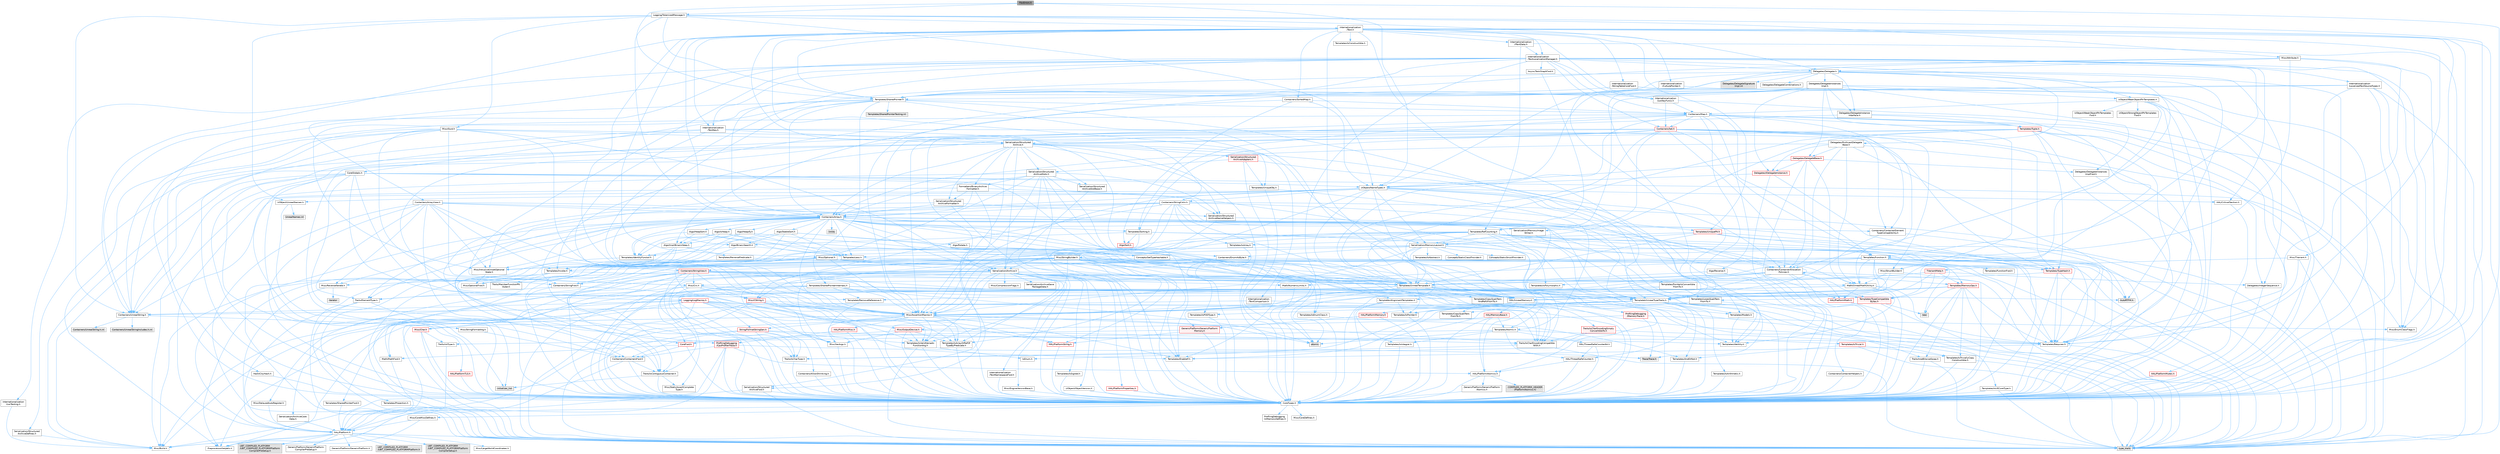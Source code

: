 digraph "FbxErrors.h"
{
 // INTERACTIVE_SVG=YES
 // LATEX_PDF_SIZE
  bgcolor="transparent";
  edge [fontname=Helvetica,fontsize=10,labelfontname=Helvetica,labelfontsize=10];
  node [fontname=Helvetica,fontsize=10,shape=box,height=0.2,width=0.4];
  Node1 [id="Node000001",label="FbxErrors.h",height=0.2,width=0.4,color="gray40", fillcolor="grey60", style="filled", fontcolor="black",tooltip=" "];
  Node1 -> Node2 [id="edge1_Node000001_Node000002",color="steelblue1",style="solid",tooltip=" "];
  Node2 [id="Node000002",label="CoreTypes.h",height=0.2,width=0.4,color="grey40", fillcolor="white", style="filled",URL="$dc/dec/CoreTypes_8h.html",tooltip=" "];
  Node2 -> Node3 [id="edge2_Node000002_Node000003",color="steelblue1",style="solid",tooltip=" "];
  Node3 [id="Node000003",label="HAL/Platform.h",height=0.2,width=0.4,color="grey40", fillcolor="white", style="filled",URL="$d9/dd0/Platform_8h.html",tooltip=" "];
  Node3 -> Node4 [id="edge3_Node000003_Node000004",color="steelblue1",style="solid",tooltip=" "];
  Node4 [id="Node000004",label="Misc/Build.h",height=0.2,width=0.4,color="grey40", fillcolor="white", style="filled",URL="$d3/dbb/Build_8h.html",tooltip=" "];
  Node3 -> Node5 [id="edge4_Node000003_Node000005",color="steelblue1",style="solid",tooltip=" "];
  Node5 [id="Node000005",label="Misc/LargeWorldCoordinates.h",height=0.2,width=0.4,color="grey40", fillcolor="white", style="filled",URL="$d2/dcb/LargeWorldCoordinates_8h.html",tooltip=" "];
  Node3 -> Node6 [id="edge5_Node000003_Node000006",color="steelblue1",style="solid",tooltip=" "];
  Node6 [id="Node000006",label="type_traits",height=0.2,width=0.4,color="grey60", fillcolor="#E0E0E0", style="filled",tooltip=" "];
  Node3 -> Node7 [id="edge6_Node000003_Node000007",color="steelblue1",style="solid",tooltip=" "];
  Node7 [id="Node000007",label="PreprocessorHelpers.h",height=0.2,width=0.4,color="grey40", fillcolor="white", style="filled",URL="$db/ddb/PreprocessorHelpers_8h.html",tooltip=" "];
  Node3 -> Node8 [id="edge7_Node000003_Node000008",color="steelblue1",style="solid",tooltip=" "];
  Node8 [id="Node000008",label="UBT_COMPILED_PLATFORM\l/UBT_COMPILED_PLATFORMPlatform\lCompilerPreSetup.h",height=0.2,width=0.4,color="grey60", fillcolor="#E0E0E0", style="filled",tooltip=" "];
  Node3 -> Node9 [id="edge8_Node000003_Node000009",color="steelblue1",style="solid",tooltip=" "];
  Node9 [id="Node000009",label="GenericPlatform/GenericPlatform\lCompilerPreSetup.h",height=0.2,width=0.4,color="grey40", fillcolor="white", style="filled",URL="$d9/dc8/GenericPlatformCompilerPreSetup_8h.html",tooltip=" "];
  Node3 -> Node10 [id="edge9_Node000003_Node000010",color="steelblue1",style="solid",tooltip=" "];
  Node10 [id="Node000010",label="GenericPlatform/GenericPlatform.h",height=0.2,width=0.4,color="grey40", fillcolor="white", style="filled",URL="$d6/d84/GenericPlatform_8h.html",tooltip=" "];
  Node3 -> Node11 [id="edge10_Node000003_Node000011",color="steelblue1",style="solid",tooltip=" "];
  Node11 [id="Node000011",label="UBT_COMPILED_PLATFORM\l/UBT_COMPILED_PLATFORMPlatform.h",height=0.2,width=0.4,color="grey60", fillcolor="#E0E0E0", style="filled",tooltip=" "];
  Node3 -> Node12 [id="edge11_Node000003_Node000012",color="steelblue1",style="solid",tooltip=" "];
  Node12 [id="Node000012",label="UBT_COMPILED_PLATFORM\l/UBT_COMPILED_PLATFORMPlatform\lCompilerSetup.h",height=0.2,width=0.4,color="grey60", fillcolor="#E0E0E0", style="filled",tooltip=" "];
  Node2 -> Node13 [id="edge12_Node000002_Node000013",color="steelblue1",style="solid",tooltip=" "];
  Node13 [id="Node000013",label="ProfilingDebugging\l/UMemoryDefines.h",height=0.2,width=0.4,color="grey40", fillcolor="white", style="filled",URL="$d2/da2/UMemoryDefines_8h.html",tooltip=" "];
  Node2 -> Node14 [id="edge13_Node000002_Node000014",color="steelblue1",style="solid",tooltip=" "];
  Node14 [id="Node000014",label="Misc/CoreMiscDefines.h",height=0.2,width=0.4,color="grey40", fillcolor="white", style="filled",URL="$da/d38/CoreMiscDefines_8h.html",tooltip=" "];
  Node14 -> Node3 [id="edge14_Node000014_Node000003",color="steelblue1",style="solid",tooltip=" "];
  Node14 -> Node7 [id="edge15_Node000014_Node000007",color="steelblue1",style="solid",tooltip=" "];
  Node2 -> Node15 [id="edge16_Node000002_Node000015",color="steelblue1",style="solid",tooltip=" "];
  Node15 [id="Node000015",label="Misc/CoreDefines.h",height=0.2,width=0.4,color="grey40", fillcolor="white", style="filled",URL="$d3/dd2/CoreDefines_8h.html",tooltip=" "];
  Node1 -> Node16 [id="edge17_Node000001_Node000016",color="steelblue1",style="solid",tooltip=" "];
  Node16 [id="Node000016",label="Logging/TokenizedMessage.h",height=0.2,width=0.4,color="grey40", fillcolor="white", style="filled",URL="$d1/d0f/TokenizedMessage_8h.html",tooltip=" "];
  Node16 -> Node17 [id="edge18_Node000016_Node000017",color="steelblue1",style="solid",tooltip=" "];
  Node17 [id="Node000017",label="Containers/Array.h",height=0.2,width=0.4,color="grey40", fillcolor="white", style="filled",URL="$df/dd0/Array_8h.html",tooltip=" "];
  Node17 -> Node2 [id="edge19_Node000017_Node000002",color="steelblue1",style="solid",tooltip=" "];
  Node17 -> Node18 [id="edge20_Node000017_Node000018",color="steelblue1",style="solid",tooltip=" "];
  Node18 [id="Node000018",label="Misc/AssertionMacros.h",height=0.2,width=0.4,color="grey40", fillcolor="white", style="filled",URL="$d0/dfa/AssertionMacros_8h.html",tooltip=" "];
  Node18 -> Node2 [id="edge21_Node000018_Node000002",color="steelblue1",style="solid",tooltip=" "];
  Node18 -> Node3 [id="edge22_Node000018_Node000003",color="steelblue1",style="solid",tooltip=" "];
  Node18 -> Node19 [id="edge23_Node000018_Node000019",color="steelblue1",style="solid",tooltip=" "];
  Node19 [id="Node000019",label="HAL/PlatformMisc.h",height=0.2,width=0.4,color="red", fillcolor="#FFF0F0", style="filled",URL="$d0/df5/PlatformMisc_8h.html",tooltip=" "];
  Node19 -> Node2 [id="edge24_Node000019_Node000002",color="steelblue1",style="solid",tooltip=" "];
  Node19 -> Node47 [id="edge25_Node000019_Node000047",color="steelblue1",style="solid",tooltip=" "];
  Node47 [id="Node000047",label="ProfilingDebugging\l/CpuProfilerTrace.h",height=0.2,width=0.4,color="red", fillcolor="#FFF0F0", style="filled",URL="$da/dcb/CpuProfilerTrace_8h.html",tooltip=" "];
  Node47 -> Node2 [id="edge26_Node000047_Node000002",color="steelblue1",style="solid",tooltip=" "];
  Node47 -> Node27 [id="edge27_Node000047_Node000027",color="steelblue1",style="solid",tooltip=" "];
  Node27 [id="Node000027",label="Containers/ContainersFwd.h",height=0.2,width=0.4,color="grey40", fillcolor="white", style="filled",URL="$d4/d0a/ContainersFwd_8h.html",tooltip=" "];
  Node27 -> Node3 [id="edge28_Node000027_Node000003",color="steelblue1",style="solid",tooltip=" "];
  Node27 -> Node2 [id="edge29_Node000027_Node000002",color="steelblue1",style="solid",tooltip=" "];
  Node27 -> Node24 [id="edge30_Node000027_Node000024",color="steelblue1",style="solid",tooltip=" "];
  Node24 [id="Node000024",label="Traits/IsContiguousContainer.h",height=0.2,width=0.4,color="grey40", fillcolor="white", style="filled",URL="$d5/d3c/IsContiguousContainer_8h.html",tooltip=" "];
  Node24 -> Node2 [id="edge31_Node000024_Node000002",color="steelblue1",style="solid",tooltip=" "];
  Node24 -> Node25 [id="edge32_Node000024_Node000025",color="steelblue1",style="solid",tooltip=" "];
  Node25 [id="Node000025",label="Misc/StaticAssertComplete\lType.h",height=0.2,width=0.4,color="grey40", fillcolor="white", style="filled",URL="$d5/d4e/StaticAssertCompleteType_8h.html",tooltip=" "];
  Node24 -> Node23 [id="edge33_Node000024_Node000023",color="steelblue1",style="solid",tooltip=" "];
  Node23 [id="Node000023",label="initializer_list",height=0.2,width=0.4,color="grey60", fillcolor="#E0E0E0", style="filled",tooltip=" "];
  Node47 -> Node48 [id="edge34_Node000047_Node000048",color="steelblue1",style="solid",tooltip=" "];
  Node48 [id="Node000048",label="HAL/PlatformAtomics.h",height=0.2,width=0.4,color="grey40", fillcolor="white", style="filled",URL="$d3/d36/PlatformAtomics_8h.html",tooltip=" "];
  Node48 -> Node2 [id="edge35_Node000048_Node000002",color="steelblue1",style="solid",tooltip=" "];
  Node48 -> Node49 [id="edge36_Node000048_Node000049",color="steelblue1",style="solid",tooltip=" "];
  Node49 [id="Node000049",label="GenericPlatform/GenericPlatform\lAtomics.h",height=0.2,width=0.4,color="grey40", fillcolor="white", style="filled",URL="$da/d72/GenericPlatformAtomics_8h.html",tooltip=" "];
  Node49 -> Node2 [id="edge37_Node000049_Node000002",color="steelblue1",style="solid",tooltip=" "];
  Node48 -> Node50 [id="edge38_Node000048_Node000050",color="steelblue1",style="solid",tooltip=" "];
  Node50 [id="Node000050",label="COMPILED_PLATFORM_HEADER\l(PlatformAtomics.h)",height=0.2,width=0.4,color="grey60", fillcolor="#E0E0E0", style="filled",tooltip=" "];
  Node47 -> Node7 [id="edge39_Node000047_Node000007",color="steelblue1",style="solid",tooltip=" "];
  Node47 -> Node4 [id="edge40_Node000047_Node000004",color="steelblue1",style="solid",tooltip=" "];
  Node47 -> Node54 [id="edge41_Node000047_Node000054",color="steelblue1",style="solid",tooltip=" "];
  Node54 [id="Node000054",label="Trace/Trace.h",height=0.2,width=0.4,color="grey60", fillcolor="#E0E0E0", style="filled",tooltip=" "];
  Node18 -> Node7 [id="edge42_Node000018_Node000007",color="steelblue1",style="solid",tooltip=" "];
  Node18 -> Node55 [id="edge43_Node000018_Node000055",color="steelblue1",style="solid",tooltip=" "];
  Node55 [id="Node000055",label="Templates/EnableIf.h",height=0.2,width=0.4,color="grey40", fillcolor="white", style="filled",URL="$d7/d60/EnableIf_8h.html",tooltip=" "];
  Node55 -> Node2 [id="edge44_Node000055_Node000002",color="steelblue1",style="solid",tooltip=" "];
  Node18 -> Node56 [id="edge45_Node000018_Node000056",color="steelblue1",style="solid",tooltip=" "];
  Node56 [id="Node000056",label="Templates/IsArrayOrRefOf\lTypeByPredicate.h",height=0.2,width=0.4,color="grey40", fillcolor="white", style="filled",URL="$d6/da1/IsArrayOrRefOfTypeByPredicate_8h.html",tooltip=" "];
  Node56 -> Node2 [id="edge46_Node000056_Node000002",color="steelblue1",style="solid",tooltip=" "];
  Node18 -> Node57 [id="edge47_Node000018_Node000057",color="steelblue1",style="solid",tooltip=" "];
  Node57 [id="Node000057",label="Templates/IsValidVariadic\lFunctionArg.h",height=0.2,width=0.4,color="grey40", fillcolor="white", style="filled",URL="$d0/dc8/IsValidVariadicFunctionArg_8h.html",tooltip=" "];
  Node57 -> Node2 [id="edge48_Node000057_Node000002",color="steelblue1",style="solid",tooltip=" "];
  Node57 -> Node58 [id="edge49_Node000057_Node000058",color="steelblue1",style="solid",tooltip=" "];
  Node58 [id="Node000058",label="IsEnum.h",height=0.2,width=0.4,color="grey40", fillcolor="white", style="filled",URL="$d4/de5/IsEnum_8h.html",tooltip=" "];
  Node57 -> Node6 [id="edge50_Node000057_Node000006",color="steelblue1",style="solid",tooltip=" "];
  Node18 -> Node59 [id="edge51_Node000018_Node000059",color="steelblue1",style="solid",tooltip=" "];
  Node59 [id="Node000059",label="Traits/IsCharEncodingCompatible\lWith.h",height=0.2,width=0.4,color="grey40", fillcolor="white", style="filled",URL="$df/dd1/IsCharEncodingCompatibleWith_8h.html",tooltip=" "];
  Node59 -> Node6 [id="edge52_Node000059_Node000006",color="steelblue1",style="solid",tooltip=" "];
  Node59 -> Node60 [id="edge53_Node000059_Node000060",color="steelblue1",style="solid",tooltip=" "];
  Node60 [id="Node000060",label="Traits/IsCharType.h",height=0.2,width=0.4,color="grey40", fillcolor="white", style="filled",URL="$db/d51/IsCharType_8h.html",tooltip=" "];
  Node60 -> Node2 [id="edge54_Node000060_Node000002",color="steelblue1",style="solid",tooltip=" "];
  Node18 -> Node61 [id="edge55_Node000018_Node000061",color="steelblue1",style="solid",tooltip=" "];
  Node61 [id="Node000061",label="Misc/VarArgs.h",height=0.2,width=0.4,color="grey40", fillcolor="white", style="filled",URL="$d5/d6f/VarArgs_8h.html",tooltip=" "];
  Node61 -> Node2 [id="edge56_Node000061_Node000002",color="steelblue1",style="solid",tooltip=" "];
  Node18 -> Node62 [id="edge57_Node000018_Node000062",color="steelblue1",style="solid",tooltip=" "];
  Node62 [id="Node000062",label="String/FormatStringSan.h",height=0.2,width=0.4,color="red", fillcolor="#FFF0F0", style="filled",URL="$d3/d8b/FormatStringSan_8h.html",tooltip=" "];
  Node62 -> Node6 [id="edge58_Node000062_Node000006",color="steelblue1",style="solid",tooltip=" "];
  Node62 -> Node2 [id="edge59_Node000062_Node000002",color="steelblue1",style="solid",tooltip=" "];
  Node62 -> Node63 [id="edge60_Node000062_Node000063",color="steelblue1",style="solid",tooltip=" "];
  Node63 [id="Node000063",label="Templates/Requires.h",height=0.2,width=0.4,color="grey40", fillcolor="white", style="filled",URL="$dc/d96/Requires_8h.html",tooltip=" "];
  Node63 -> Node55 [id="edge61_Node000063_Node000055",color="steelblue1",style="solid",tooltip=" "];
  Node63 -> Node6 [id="edge62_Node000063_Node000006",color="steelblue1",style="solid",tooltip=" "];
  Node62 -> Node64 [id="edge63_Node000062_Node000064",color="steelblue1",style="solid",tooltip=" "];
  Node64 [id="Node000064",label="Templates/Identity.h",height=0.2,width=0.4,color="grey40", fillcolor="white", style="filled",URL="$d0/dd5/Identity_8h.html",tooltip=" "];
  Node62 -> Node57 [id="edge64_Node000062_Node000057",color="steelblue1",style="solid",tooltip=" "];
  Node62 -> Node60 [id="edge65_Node000062_Node000060",color="steelblue1",style="solid",tooltip=" "];
  Node62 -> Node27 [id="edge66_Node000062_Node000027",color="steelblue1",style="solid",tooltip=" "];
  Node18 -> Node68 [id="edge67_Node000018_Node000068",color="steelblue1",style="solid",tooltip=" "];
  Node68 [id="Node000068",label="atomic",height=0.2,width=0.4,color="grey60", fillcolor="#E0E0E0", style="filled",tooltip=" "];
  Node17 -> Node69 [id="edge68_Node000017_Node000069",color="steelblue1",style="solid",tooltip=" "];
  Node69 [id="Node000069",label="Misc/IntrusiveUnsetOptional\lState.h",height=0.2,width=0.4,color="grey40", fillcolor="white", style="filled",URL="$d2/d0a/IntrusiveUnsetOptionalState_8h.html",tooltip=" "];
  Node69 -> Node70 [id="edge69_Node000069_Node000070",color="steelblue1",style="solid",tooltip=" "];
  Node70 [id="Node000070",label="Misc/OptionalFwd.h",height=0.2,width=0.4,color="grey40", fillcolor="white", style="filled",URL="$dc/d50/OptionalFwd_8h.html",tooltip=" "];
  Node17 -> Node71 [id="edge70_Node000017_Node000071",color="steelblue1",style="solid",tooltip=" "];
  Node71 [id="Node000071",label="Misc/ReverseIterate.h",height=0.2,width=0.4,color="grey40", fillcolor="white", style="filled",URL="$db/de3/ReverseIterate_8h.html",tooltip=" "];
  Node71 -> Node3 [id="edge71_Node000071_Node000003",color="steelblue1",style="solid",tooltip=" "];
  Node71 -> Node72 [id="edge72_Node000071_Node000072",color="steelblue1",style="solid",tooltip=" "];
  Node72 [id="Node000072",label="iterator",height=0.2,width=0.4,color="grey60", fillcolor="#E0E0E0", style="filled",tooltip=" "];
  Node17 -> Node73 [id="edge73_Node000017_Node000073",color="steelblue1",style="solid",tooltip=" "];
  Node73 [id="Node000073",label="HAL/UnrealMemory.h",height=0.2,width=0.4,color="grey40", fillcolor="white", style="filled",URL="$d9/d96/UnrealMemory_8h.html",tooltip=" "];
  Node73 -> Node2 [id="edge74_Node000073_Node000002",color="steelblue1",style="solid",tooltip=" "];
  Node73 -> Node74 [id="edge75_Node000073_Node000074",color="steelblue1",style="solid",tooltip=" "];
  Node74 [id="Node000074",label="GenericPlatform/GenericPlatform\lMemory.h",height=0.2,width=0.4,color="red", fillcolor="#FFF0F0", style="filled",URL="$dd/d22/GenericPlatformMemory_8h.html",tooltip=" "];
  Node74 -> Node26 [id="edge76_Node000074_Node000026",color="steelblue1",style="solid",tooltip=" "];
  Node26 [id="Node000026",label="CoreFwd.h",height=0.2,width=0.4,color="red", fillcolor="#FFF0F0", style="filled",URL="$d1/d1e/CoreFwd_8h.html",tooltip=" "];
  Node26 -> Node2 [id="edge77_Node000026_Node000002",color="steelblue1",style="solid",tooltip=" "];
  Node26 -> Node27 [id="edge78_Node000026_Node000027",color="steelblue1",style="solid",tooltip=" "];
  Node26 -> Node28 [id="edge79_Node000026_Node000028",color="steelblue1",style="solid",tooltip=" "];
  Node28 [id="Node000028",label="Math/MathFwd.h",height=0.2,width=0.4,color="grey40", fillcolor="white", style="filled",URL="$d2/d10/MathFwd_8h.html",tooltip=" "];
  Node28 -> Node3 [id="edge80_Node000028_Node000003",color="steelblue1",style="solid",tooltip=" "];
  Node74 -> Node2 [id="edge81_Node000074_Node000002",color="steelblue1",style="solid",tooltip=" "];
  Node74 -> Node75 [id="edge82_Node000074_Node000075",color="steelblue1",style="solid",tooltip=" "];
  Node75 [id="Node000075",label="HAL/PlatformString.h",height=0.2,width=0.4,color="red", fillcolor="#FFF0F0", style="filled",URL="$db/db5/PlatformString_8h.html",tooltip=" "];
  Node75 -> Node2 [id="edge83_Node000075_Node000002",color="steelblue1",style="solid",tooltip=" "];
  Node73 -> Node77 [id="edge84_Node000073_Node000077",color="steelblue1",style="solid",tooltip=" "];
  Node77 [id="Node000077",label="HAL/MemoryBase.h",height=0.2,width=0.4,color="red", fillcolor="#FFF0F0", style="filled",URL="$d6/d9f/MemoryBase_8h.html",tooltip=" "];
  Node77 -> Node2 [id="edge85_Node000077_Node000002",color="steelblue1",style="solid",tooltip=" "];
  Node77 -> Node48 [id="edge86_Node000077_Node000048",color="steelblue1",style="solid",tooltip=" "];
  Node77 -> Node79 [id="edge87_Node000077_Node000079",color="steelblue1",style="solid",tooltip=" "];
  Node79 [id="Node000079",label="Misc/OutputDevice.h",height=0.2,width=0.4,color="red", fillcolor="#FFF0F0", style="filled",URL="$d7/d32/OutputDevice_8h.html",tooltip=" "];
  Node79 -> Node26 [id="edge88_Node000079_Node000026",color="steelblue1",style="solid",tooltip=" "];
  Node79 -> Node2 [id="edge89_Node000079_Node000002",color="steelblue1",style="solid",tooltip=" "];
  Node79 -> Node61 [id="edge90_Node000079_Node000061",color="steelblue1",style="solid",tooltip=" "];
  Node79 -> Node56 [id="edge91_Node000079_Node000056",color="steelblue1",style="solid",tooltip=" "];
  Node79 -> Node57 [id="edge92_Node000079_Node000057",color="steelblue1",style="solid",tooltip=" "];
  Node79 -> Node59 [id="edge93_Node000079_Node000059",color="steelblue1",style="solid",tooltip=" "];
  Node77 -> Node81 [id="edge94_Node000077_Node000081",color="steelblue1",style="solid",tooltip=" "];
  Node81 [id="Node000081",label="Templates/Atomic.h",height=0.2,width=0.4,color="grey40", fillcolor="white", style="filled",URL="$d3/d91/Atomic_8h.html",tooltip=" "];
  Node81 -> Node82 [id="edge95_Node000081_Node000082",color="steelblue1",style="solid",tooltip=" "];
  Node82 [id="Node000082",label="HAL/ThreadSafeCounter.h",height=0.2,width=0.4,color="grey40", fillcolor="white", style="filled",URL="$dc/dc9/ThreadSafeCounter_8h.html",tooltip=" "];
  Node82 -> Node2 [id="edge96_Node000082_Node000002",color="steelblue1",style="solid",tooltip=" "];
  Node82 -> Node48 [id="edge97_Node000082_Node000048",color="steelblue1",style="solid",tooltip=" "];
  Node81 -> Node83 [id="edge98_Node000081_Node000083",color="steelblue1",style="solid",tooltip=" "];
  Node83 [id="Node000083",label="HAL/ThreadSafeCounter64.h",height=0.2,width=0.4,color="grey40", fillcolor="white", style="filled",URL="$d0/d12/ThreadSafeCounter64_8h.html",tooltip=" "];
  Node83 -> Node2 [id="edge99_Node000083_Node000002",color="steelblue1",style="solid",tooltip=" "];
  Node83 -> Node82 [id="edge100_Node000083_Node000082",color="steelblue1",style="solid",tooltip=" "];
  Node81 -> Node84 [id="edge101_Node000081_Node000084",color="steelblue1",style="solid",tooltip=" "];
  Node84 [id="Node000084",label="Templates/IsIntegral.h",height=0.2,width=0.4,color="grey40", fillcolor="white", style="filled",URL="$da/d64/IsIntegral_8h.html",tooltip=" "];
  Node84 -> Node2 [id="edge102_Node000084_Node000002",color="steelblue1",style="solid",tooltip=" "];
  Node81 -> Node85 [id="edge103_Node000081_Node000085",color="steelblue1",style="solid",tooltip=" "];
  Node85 [id="Node000085",label="Templates/IsTrivial.h",height=0.2,width=0.4,color="red", fillcolor="#FFF0F0", style="filled",URL="$da/d4c/IsTrivial_8h.html",tooltip=" "];
  Node85 -> Node86 [id="edge104_Node000085_Node000086",color="steelblue1",style="solid",tooltip=" "];
  Node86 [id="Node000086",label="Templates/AndOrNot.h",height=0.2,width=0.4,color="grey40", fillcolor="white", style="filled",URL="$db/d0a/AndOrNot_8h.html",tooltip=" "];
  Node86 -> Node2 [id="edge105_Node000086_Node000002",color="steelblue1",style="solid",tooltip=" "];
  Node85 -> Node87 [id="edge106_Node000085_Node000087",color="steelblue1",style="solid",tooltip=" "];
  Node87 [id="Node000087",label="Templates/IsTriviallyCopy\lConstructible.h",height=0.2,width=0.4,color="grey40", fillcolor="white", style="filled",URL="$d3/d78/IsTriviallyCopyConstructible_8h.html",tooltip=" "];
  Node87 -> Node2 [id="edge107_Node000087_Node000002",color="steelblue1",style="solid",tooltip=" "];
  Node87 -> Node6 [id="edge108_Node000087_Node000006",color="steelblue1",style="solid",tooltip=" "];
  Node85 -> Node6 [id="edge109_Node000085_Node000006",color="steelblue1",style="solid",tooltip=" "];
  Node81 -> Node89 [id="edge110_Node000081_Node000089",color="steelblue1",style="solid",tooltip=" "];
  Node89 [id="Node000089",label="Traits/IntType.h",height=0.2,width=0.4,color="grey40", fillcolor="white", style="filled",URL="$d7/deb/IntType_8h.html",tooltip=" "];
  Node89 -> Node3 [id="edge111_Node000089_Node000003",color="steelblue1",style="solid",tooltip=" "];
  Node81 -> Node68 [id="edge112_Node000081_Node000068",color="steelblue1",style="solid",tooltip=" "];
  Node73 -> Node90 [id="edge113_Node000073_Node000090",color="steelblue1",style="solid",tooltip=" "];
  Node90 [id="Node000090",label="HAL/PlatformMemory.h",height=0.2,width=0.4,color="red", fillcolor="#FFF0F0", style="filled",URL="$de/d68/PlatformMemory_8h.html",tooltip=" "];
  Node90 -> Node2 [id="edge114_Node000090_Node000002",color="steelblue1",style="solid",tooltip=" "];
  Node90 -> Node74 [id="edge115_Node000090_Node000074",color="steelblue1",style="solid",tooltip=" "];
  Node73 -> Node92 [id="edge116_Node000073_Node000092",color="steelblue1",style="solid",tooltip=" "];
  Node92 [id="Node000092",label="ProfilingDebugging\l/MemoryTrace.h",height=0.2,width=0.4,color="red", fillcolor="#FFF0F0", style="filled",URL="$da/dd7/MemoryTrace_8h.html",tooltip=" "];
  Node92 -> Node3 [id="edge117_Node000092_Node000003",color="steelblue1",style="solid",tooltip=" "];
  Node92 -> Node43 [id="edge118_Node000092_Node000043",color="steelblue1",style="solid",tooltip=" "];
  Node43 [id="Node000043",label="Misc/EnumClassFlags.h",height=0.2,width=0.4,color="grey40", fillcolor="white", style="filled",URL="$d8/de7/EnumClassFlags_8h.html",tooltip=" "];
  Node92 -> Node54 [id="edge119_Node000092_Node000054",color="steelblue1",style="solid",tooltip=" "];
  Node73 -> Node93 [id="edge120_Node000073_Node000093",color="steelblue1",style="solid",tooltip=" "];
  Node93 [id="Node000093",label="Templates/IsPointer.h",height=0.2,width=0.4,color="grey40", fillcolor="white", style="filled",URL="$d7/d05/IsPointer_8h.html",tooltip=" "];
  Node93 -> Node2 [id="edge121_Node000093_Node000002",color="steelblue1",style="solid",tooltip=" "];
  Node17 -> Node94 [id="edge122_Node000017_Node000094",color="steelblue1",style="solid",tooltip=" "];
  Node94 [id="Node000094",label="Templates/UnrealTypeTraits.h",height=0.2,width=0.4,color="grey40", fillcolor="white", style="filled",URL="$d2/d2d/UnrealTypeTraits_8h.html",tooltip=" "];
  Node94 -> Node2 [id="edge123_Node000094_Node000002",color="steelblue1",style="solid",tooltip=" "];
  Node94 -> Node93 [id="edge124_Node000094_Node000093",color="steelblue1",style="solid",tooltip=" "];
  Node94 -> Node18 [id="edge125_Node000094_Node000018",color="steelblue1",style="solid",tooltip=" "];
  Node94 -> Node86 [id="edge126_Node000094_Node000086",color="steelblue1",style="solid",tooltip=" "];
  Node94 -> Node55 [id="edge127_Node000094_Node000055",color="steelblue1",style="solid",tooltip=" "];
  Node94 -> Node95 [id="edge128_Node000094_Node000095",color="steelblue1",style="solid",tooltip=" "];
  Node95 [id="Node000095",label="Templates/IsArithmetic.h",height=0.2,width=0.4,color="grey40", fillcolor="white", style="filled",URL="$d2/d5d/IsArithmetic_8h.html",tooltip=" "];
  Node95 -> Node2 [id="edge129_Node000095_Node000002",color="steelblue1",style="solid",tooltip=" "];
  Node94 -> Node58 [id="edge130_Node000094_Node000058",color="steelblue1",style="solid",tooltip=" "];
  Node94 -> Node96 [id="edge131_Node000094_Node000096",color="steelblue1",style="solid",tooltip=" "];
  Node96 [id="Node000096",label="Templates/Models.h",height=0.2,width=0.4,color="grey40", fillcolor="white", style="filled",URL="$d3/d0c/Models_8h.html",tooltip=" "];
  Node96 -> Node64 [id="edge132_Node000096_Node000064",color="steelblue1",style="solid",tooltip=" "];
  Node94 -> Node97 [id="edge133_Node000094_Node000097",color="steelblue1",style="solid",tooltip=" "];
  Node97 [id="Node000097",label="Templates/IsPODType.h",height=0.2,width=0.4,color="grey40", fillcolor="white", style="filled",URL="$d7/db1/IsPODType_8h.html",tooltip=" "];
  Node97 -> Node2 [id="edge134_Node000097_Node000002",color="steelblue1",style="solid",tooltip=" "];
  Node94 -> Node98 [id="edge135_Node000094_Node000098",color="steelblue1",style="solid",tooltip=" "];
  Node98 [id="Node000098",label="Templates/IsUECoreType.h",height=0.2,width=0.4,color="grey40", fillcolor="white", style="filled",URL="$d1/db8/IsUECoreType_8h.html",tooltip=" "];
  Node98 -> Node2 [id="edge136_Node000098_Node000002",color="steelblue1",style="solid",tooltip=" "];
  Node98 -> Node6 [id="edge137_Node000098_Node000006",color="steelblue1",style="solid",tooltip=" "];
  Node94 -> Node87 [id="edge138_Node000094_Node000087",color="steelblue1",style="solid",tooltip=" "];
  Node17 -> Node99 [id="edge139_Node000017_Node000099",color="steelblue1",style="solid",tooltip=" "];
  Node99 [id="Node000099",label="Templates/UnrealTemplate.h",height=0.2,width=0.4,color="grey40", fillcolor="white", style="filled",URL="$d4/d24/UnrealTemplate_8h.html",tooltip=" "];
  Node99 -> Node2 [id="edge140_Node000099_Node000002",color="steelblue1",style="solid",tooltip=" "];
  Node99 -> Node93 [id="edge141_Node000099_Node000093",color="steelblue1",style="solid",tooltip=" "];
  Node99 -> Node73 [id="edge142_Node000099_Node000073",color="steelblue1",style="solid",tooltip=" "];
  Node99 -> Node100 [id="edge143_Node000099_Node000100",color="steelblue1",style="solid",tooltip=" "];
  Node100 [id="Node000100",label="Templates/CopyQualifiers\lAndRefsFromTo.h",height=0.2,width=0.4,color="grey40", fillcolor="white", style="filled",URL="$d3/db3/CopyQualifiersAndRefsFromTo_8h.html",tooltip=" "];
  Node100 -> Node101 [id="edge144_Node000100_Node000101",color="steelblue1",style="solid",tooltip=" "];
  Node101 [id="Node000101",label="Templates/CopyQualifiers\lFromTo.h",height=0.2,width=0.4,color="grey40", fillcolor="white", style="filled",URL="$d5/db4/CopyQualifiersFromTo_8h.html",tooltip=" "];
  Node99 -> Node94 [id="edge145_Node000099_Node000094",color="steelblue1",style="solid",tooltip=" "];
  Node99 -> Node102 [id="edge146_Node000099_Node000102",color="steelblue1",style="solid",tooltip=" "];
  Node102 [id="Node000102",label="Templates/RemoveReference.h",height=0.2,width=0.4,color="grey40", fillcolor="white", style="filled",URL="$da/dbe/RemoveReference_8h.html",tooltip=" "];
  Node102 -> Node2 [id="edge147_Node000102_Node000002",color="steelblue1",style="solid",tooltip=" "];
  Node99 -> Node63 [id="edge148_Node000099_Node000063",color="steelblue1",style="solid",tooltip=" "];
  Node99 -> Node103 [id="edge149_Node000099_Node000103",color="steelblue1",style="solid",tooltip=" "];
  Node103 [id="Node000103",label="Templates/TypeCompatible\lBytes.h",height=0.2,width=0.4,color="red", fillcolor="#FFF0F0", style="filled",URL="$df/d0a/TypeCompatibleBytes_8h.html",tooltip=" "];
  Node103 -> Node2 [id="edge150_Node000103_Node000002",color="steelblue1",style="solid",tooltip=" "];
  Node103 -> Node32 [id="edge151_Node000103_Node000032",color="steelblue1",style="solid",tooltip=" "];
  Node32 [id="Node000032",label="new",height=0.2,width=0.4,color="grey60", fillcolor="#E0E0E0", style="filled",tooltip=" "];
  Node103 -> Node6 [id="edge152_Node000103_Node000006",color="steelblue1",style="solid",tooltip=" "];
  Node99 -> Node64 [id="edge153_Node000099_Node000064",color="steelblue1",style="solid",tooltip=" "];
  Node99 -> Node24 [id="edge154_Node000099_Node000024",color="steelblue1",style="solid",tooltip=" "];
  Node99 -> Node104 [id="edge155_Node000099_Node000104",color="steelblue1",style="solid",tooltip=" "];
  Node104 [id="Node000104",label="Traits/UseBitwiseSwap.h",height=0.2,width=0.4,color="grey40", fillcolor="white", style="filled",URL="$db/df3/UseBitwiseSwap_8h.html",tooltip=" "];
  Node104 -> Node2 [id="edge156_Node000104_Node000002",color="steelblue1",style="solid",tooltip=" "];
  Node104 -> Node6 [id="edge157_Node000104_Node000006",color="steelblue1",style="solid",tooltip=" "];
  Node99 -> Node6 [id="edge158_Node000099_Node000006",color="steelblue1",style="solid",tooltip=" "];
  Node17 -> Node105 [id="edge159_Node000017_Node000105",color="steelblue1",style="solid",tooltip=" "];
  Node105 [id="Node000105",label="Containers/AllowShrinking.h",height=0.2,width=0.4,color="grey40", fillcolor="white", style="filled",URL="$d7/d1a/AllowShrinking_8h.html",tooltip=" "];
  Node105 -> Node2 [id="edge160_Node000105_Node000002",color="steelblue1",style="solid",tooltip=" "];
  Node17 -> Node106 [id="edge161_Node000017_Node000106",color="steelblue1",style="solid",tooltip=" "];
  Node106 [id="Node000106",label="Containers/ContainerAllocation\lPolicies.h",height=0.2,width=0.4,color="grey40", fillcolor="white", style="filled",URL="$d7/dff/ContainerAllocationPolicies_8h.html",tooltip=" "];
  Node106 -> Node2 [id="edge162_Node000106_Node000002",color="steelblue1",style="solid",tooltip=" "];
  Node106 -> Node107 [id="edge163_Node000106_Node000107",color="steelblue1",style="solid",tooltip=" "];
  Node107 [id="Node000107",label="Containers/ContainerHelpers.h",height=0.2,width=0.4,color="grey40", fillcolor="white", style="filled",URL="$d7/d33/ContainerHelpers_8h.html",tooltip=" "];
  Node107 -> Node2 [id="edge164_Node000107_Node000002",color="steelblue1",style="solid",tooltip=" "];
  Node106 -> Node106 [id="edge165_Node000106_Node000106",color="steelblue1",style="solid",tooltip=" "];
  Node106 -> Node108 [id="edge166_Node000106_Node000108",color="steelblue1",style="solid",tooltip=" "];
  Node108 [id="Node000108",label="HAL/PlatformMath.h",height=0.2,width=0.4,color="red", fillcolor="#FFF0F0", style="filled",URL="$dc/d53/PlatformMath_8h.html",tooltip=" "];
  Node108 -> Node2 [id="edge167_Node000108_Node000002",color="steelblue1",style="solid",tooltip=" "];
  Node106 -> Node73 [id="edge168_Node000106_Node000073",color="steelblue1",style="solid",tooltip=" "];
  Node106 -> Node41 [id="edge169_Node000106_Node000041",color="steelblue1",style="solid",tooltip=" "];
  Node41 [id="Node000041",label="Math/NumericLimits.h",height=0.2,width=0.4,color="grey40", fillcolor="white", style="filled",URL="$df/d1b/NumericLimits_8h.html",tooltip=" "];
  Node41 -> Node2 [id="edge170_Node000041_Node000002",color="steelblue1",style="solid",tooltip=" "];
  Node106 -> Node18 [id="edge171_Node000106_Node000018",color="steelblue1",style="solid",tooltip=" "];
  Node106 -> Node116 [id="edge172_Node000106_Node000116",color="steelblue1",style="solid",tooltip=" "];
  Node116 [id="Node000116",label="Templates/IsPolymorphic.h",height=0.2,width=0.4,color="grey40", fillcolor="white", style="filled",URL="$dc/d20/IsPolymorphic_8h.html",tooltip=" "];
  Node106 -> Node117 [id="edge173_Node000106_Node000117",color="steelblue1",style="solid",tooltip=" "];
  Node117 [id="Node000117",label="Templates/MemoryOps.h",height=0.2,width=0.4,color="red", fillcolor="#FFF0F0", style="filled",URL="$db/dea/MemoryOps_8h.html",tooltip=" "];
  Node117 -> Node2 [id="edge174_Node000117_Node000002",color="steelblue1",style="solid",tooltip=" "];
  Node117 -> Node73 [id="edge175_Node000117_Node000073",color="steelblue1",style="solid",tooltip=" "];
  Node117 -> Node87 [id="edge176_Node000117_Node000087",color="steelblue1",style="solid",tooltip=" "];
  Node117 -> Node63 [id="edge177_Node000117_Node000063",color="steelblue1",style="solid",tooltip=" "];
  Node117 -> Node94 [id="edge178_Node000117_Node000094",color="steelblue1",style="solid",tooltip=" "];
  Node117 -> Node104 [id="edge179_Node000117_Node000104",color="steelblue1",style="solid",tooltip=" "];
  Node117 -> Node32 [id="edge180_Node000117_Node000032",color="steelblue1",style="solid",tooltip=" "];
  Node117 -> Node6 [id="edge181_Node000117_Node000006",color="steelblue1",style="solid",tooltip=" "];
  Node106 -> Node103 [id="edge182_Node000106_Node000103",color="steelblue1",style="solid",tooltip=" "];
  Node106 -> Node6 [id="edge183_Node000106_Node000006",color="steelblue1",style="solid",tooltip=" "];
  Node17 -> Node118 [id="edge184_Node000017_Node000118",color="steelblue1",style="solid",tooltip=" "];
  Node118 [id="Node000118",label="Containers/ContainerElement\lTypeCompatibility.h",height=0.2,width=0.4,color="grey40", fillcolor="white", style="filled",URL="$df/ddf/ContainerElementTypeCompatibility_8h.html",tooltip=" "];
  Node118 -> Node2 [id="edge185_Node000118_Node000002",color="steelblue1",style="solid",tooltip=" "];
  Node118 -> Node94 [id="edge186_Node000118_Node000094",color="steelblue1",style="solid",tooltip=" "];
  Node17 -> Node119 [id="edge187_Node000017_Node000119",color="steelblue1",style="solid",tooltip=" "];
  Node119 [id="Node000119",label="Serialization/Archive.h",height=0.2,width=0.4,color="grey40", fillcolor="white", style="filled",URL="$d7/d3b/Archive_8h.html",tooltip=" "];
  Node119 -> Node26 [id="edge188_Node000119_Node000026",color="steelblue1",style="solid",tooltip=" "];
  Node119 -> Node2 [id="edge189_Node000119_Node000002",color="steelblue1",style="solid",tooltip=" "];
  Node119 -> Node120 [id="edge190_Node000119_Node000120",color="steelblue1",style="solid",tooltip=" "];
  Node120 [id="Node000120",label="HAL/PlatformProperties.h",height=0.2,width=0.4,color="red", fillcolor="#FFF0F0", style="filled",URL="$d9/db0/PlatformProperties_8h.html",tooltip=" "];
  Node120 -> Node2 [id="edge191_Node000120_Node000002",color="steelblue1",style="solid",tooltip=" "];
  Node119 -> Node123 [id="edge192_Node000119_Node000123",color="steelblue1",style="solid",tooltip=" "];
  Node123 [id="Node000123",label="Internationalization\l/TextNamespaceFwd.h",height=0.2,width=0.4,color="grey40", fillcolor="white", style="filled",URL="$d8/d97/TextNamespaceFwd_8h.html",tooltip=" "];
  Node123 -> Node2 [id="edge193_Node000123_Node000002",color="steelblue1",style="solid",tooltip=" "];
  Node119 -> Node28 [id="edge194_Node000119_Node000028",color="steelblue1",style="solid",tooltip=" "];
  Node119 -> Node18 [id="edge195_Node000119_Node000018",color="steelblue1",style="solid",tooltip=" "];
  Node119 -> Node4 [id="edge196_Node000119_Node000004",color="steelblue1",style="solid",tooltip=" "];
  Node119 -> Node42 [id="edge197_Node000119_Node000042",color="steelblue1",style="solid",tooltip=" "];
  Node42 [id="Node000042",label="Misc/CompressionFlags.h",height=0.2,width=0.4,color="grey40", fillcolor="white", style="filled",URL="$d9/d76/CompressionFlags_8h.html",tooltip=" "];
  Node119 -> Node124 [id="edge198_Node000119_Node000124",color="steelblue1",style="solid",tooltip=" "];
  Node124 [id="Node000124",label="Misc/EngineVersionBase.h",height=0.2,width=0.4,color="grey40", fillcolor="white", style="filled",URL="$d5/d2b/EngineVersionBase_8h.html",tooltip=" "];
  Node124 -> Node2 [id="edge199_Node000124_Node000002",color="steelblue1",style="solid",tooltip=" "];
  Node119 -> Node61 [id="edge200_Node000119_Node000061",color="steelblue1",style="solid",tooltip=" "];
  Node119 -> Node125 [id="edge201_Node000119_Node000125",color="steelblue1",style="solid",tooltip=" "];
  Node125 [id="Node000125",label="Serialization/ArchiveCook\lData.h",height=0.2,width=0.4,color="grey40", fillcolor="white", style="filled",URL="$dc/db6/ArchiveCookData_8h.html",tooltip=" "];
  Node125 -> Node3 [id="edge202_Node000125_Node000003",color="steelblue1",style="solid",tooltip=" "];
  Node119 -> Node126 [id="edge203_Node000119_Node000126",color="steelblue1",style="solid",tooltip=" "];
  Node126 [id="Node000126",label="Serialization/ArchiveSave\lPackageData.h",height=0.2,width=0.4,color="grey40", fillcolor="white", style="filled",URL="$d1/d37/ArchiveSavePackageData_8h.html",tooltip=" "];
  Node119 -> Node55 [id="edge204_Node000119_Node000055",color="steelblue1",style="solid",tooltip=" "];
  Node119 -> Node56 [id="edge205_Node000119_Node000056",color="steelblue1",style="solid",tooltip=" "];
  Node119 -> Node127 [id="edge206_Node000119_Node000127",color="steelblue1",style="solid",tooltip=" "];
  Node127 [id="Node000127",label="Templates/IsEnumClass.h",height=0.2,width=0.4,color="grey40", fillcolor="white", style="filled",URL="$d7/d15/IsEnumClass_8h.html",tooltip=" "];
  Node127 -> Node2 [id="edge207_Node000127_Node000002",color="steelblue1",style="solid",tooltip=" "];
  Node127 -> Node86 [id="edge208_Node000127_Node000086",color="steelblue1",style="solid",tooltip=" "];
  Node119 -> Node113 [id="edge209_Node000119_Node000113",color="steelblue1",style="solid",tooltip=" "];
  Node113 [id="Node000113",label="Templates/IsSigned.h",height=0.2,width=0.4,color="grey40", fillcolor="white", style="filled",URL="$d8/dd8/IsSigned_8h.html",tooltip=" "];
  Node113 -> Node2 [id="edge210_Node000113_Node000002",color="steelblue1",style="solid",tooltip=" "];
  Node119 -> Node57 [id="edge211_Node000119_Node000057",color="steelblue1",style="solid",tooltip=" "];
  Node119 -> Node99 [id="edge212_Node000119_Node000099",color="steelblue1",style="solid",tooltip=" "];
  Node119 -> Node59 [id="edge213_Node000119_Node000059",color="steelblue1",style="solid",tooltip=" "];
  Node119 -> Node128 [id="edge214_Node000119_Node000128",color="steelblue1",style="solid",tooltip=" "];
  Node128 [id="Node000128",label="UObject/ObjectVersion.h",height=0.2,width=0.4,color="grey40", fillcolor="white", style="filled",URL="$da/d63/ObjectVersion_8h.html",tooltip=" "];
  Node128 -> Node2 [id="edge215_Node000128_Node000002",color="steelblue1",style="solid",tooltip=" "];
  Node17 -> Node129 [id="edge216_Node000017_Node000129",color="steelblue1",style="solid",tooltip=" "];
  Node129 [id="Node000129",label="Serialization/MemoryImage\lWriter.h",height=0.2,width=0.4,color="grey40", fillcolor="white", style="filled",URL="$d0/d08/MemoryImageWriter_8h.html",tooltip=" "];
  Node129 -> Node2 [id="edge217_Node000129_Node000002",color="steelblue1",style="solid",tooltip=" "];
  Node129 -> Node130 [id="edge218_Node000129_Node000130",color="steelblue1",style="solid",tooltip=" "];
  Node130 [id="Node000130",label="Serialization/MemoryLayout.h",height=0.2,width=0.4,color="grey40", fillcolor="white", style="filled",URL="$d7/d66/MemoryLayout_8h.html",tooltip=" "];
  Node130 -> Node131 [id="edge219_Node000130_Node000131",color="steelblue1",style="solid",tooltip=" "];
  Node131 [id="Node000131",label="Concepts/StaticClassProvider.h",height=0.2,width=0.4,color="grey40", fillcolor="white", style="filled",URL="$dd/d83/StaticClassProvider_8h.html",tooltip=" "];
  Node130 -> Node132 [id="edge220_Node000130_Node000132",color="steelblue1",style="solid",tooltip=" "];
  Node132 [id="Node000132",label="Concepts/StaticStructProvider.h",height=0.2,width=0.4,color="grey40", fillcolor="white", style="filled",URL="$d5/d77/StaticStructProvider_8h.html",tooltip=" "];
  Node130 -> Node133 [id="edge221_Node000130_Node000133",color="steelblue1",style="solid",tooltip=" "];
  Node133 [id="Node000133",label="Containers/EnumAsByte.h",height=0.2,width=0.4,color="grey40", fillcolor="white", style="filled",URL="$d6/d9a/EnumAsByte_8h.html",tooltip=" "];
  Node133 -> Node2 [id="edge222_Node000133_Node000002",color="steelblue1",style="solid",tooltip=" "];
  Node133 -> Node97 [id="edge223_Node000133_Node000097",color="steelblue1",style="solid",tooltip=" "];
  Node133 -> Node134 [id="edge224_Node000133_Node000134",color="steelblue1",style="solid",tooltip=" "];
  Node134 [id="Node000134",label="Templates/TypeHash.h",height=0.2,width=0.4,color="red", fillcolor="#FFF0F0", style="filled",URL="$d1/d62/TypeHash_8h.html",tooltip=" "];
  Node134 -> Node2 [id="edge225_Node000134_Node000002",color="steelblue1",style="solid",tooltip=" "];
  Node134 -> Node63 [id="edge226_Node000134_Node000063",color="steelblue1",style="solid",tooltip=" "];
  Node134 -> Node135 [id="edge227_Node000134_Node000135",color="steelblue1",style="solid",tooltip=" "];
  Node135 [id="Node000135",label="Misc/Crc.h",height=0.2,width=0.4,color="grey40", fillcolor="white", style="filled",URL="$d4/dd2/Crc_8h.html",tooltip=" "];
  Node135 -> Node2 [id="edge228_Node000135_Node000002",color="steelblue1",style="solid",tooltip=" "];
  Node135 -> Node75 [id="edge229_Node000135_Node000075",color="steelblue1",style="solid",tooltip=" "];
  Node135 -> Node18 [id="edge230_Node000135_Node000018",color="steelblue1",style="solid",tooltip=" "];
  Node135 -> Node136 [id="edge231_Node000135_Node000136",color="steelblue1",style="solid",tooltip=" "];
  Node136 [id="Node000136",label="Misc/CString.h",height=0.2,width=0.4,color="red", fillcolor="#FFF0F0", style="filled",URL="$d2/d49/CString_8h.html",tooltip=" "];
  Node136 -> Node2 [id="edge232_Node000136_Node000002",color="steelblue1",style="solid",tooltip=" "];
  Node136 -> Node75 [id="edge233_Node000136_Node000075",color="steelblue1",style="solid",tooltip=" "];
  Node136 -> Node18 [id="edge234_Node000136_Node000018",color="steelblue1",style="solid",tooltip=" "];
  Node136 -> Node137 [id="edge235_Node000136_Node000137",color="steelblue1",style="solid",tooltip=" "];
  Node137 [id="Node000137",label="Misc/Char.h",height=0.2,width=0.4,color="red", fillcolor="#FFF0F0", style="filled",URL="$d0/d58/Char_8h.html",tooltip=" "];
  Node137 -> Node2 [id="edge236_Node000137_Node000002",color="steelblue1",style="solid",tooltip=" "];
  Node137 -> Node89 [id="edge237_Node000137_Node000089",color="steelblue1",style="solid",tooltip=" "];
  Node137 -> Node6 [id="edge238_Node000137_Node000006",color="steelblue1",style="solid",tooltip=" "];
  Node136 -> Node61 [id="edge239_Node000136_Node000061",color="steelblue1",style="solid",tooltip=" "];
  Node136 -> Node56 [id="edge240_Node000136_Node000056",color="steelblue1",style="solid",tooltip=" "];
  Node136 -> Node57 [id="edge241_Node000136_Node000057",color="steelblue1",style="solid",tooltip=" "];
  Node136 -> Node59 [id="edge242_Node000136_Node000059",color="steelblue1",style="solid",tooltip=" "];
  Node135 -> Node137 [id="edge243_Node000135_Node000137",color="steelblue1",style="solid",tooltip=" "];
  Node135 -> Node94 [id="edge244_Node000135_Node000094",color="steelblue1",style="solid",tooltip=" "];
  Node135 -> Node60 [id="edge245_Node000135_Node000060",color="steelblue1",style="solid",tooltip=" "];
  Node134 -> Node6 [id="edge246_Node000134_Node000006",color="steelblue1",style="solid",tooltip=" "];
  Node130 -> Node21 [id="edge247_Node000130_Node000021",color="steelblue1",style="solid",tooltip=" "];
  Node21 [id="Node000021",label="Containers/StringFwd.h",height=0.2,width=0.4,color="grey40", fillcolor="white", style="filled",URL="$df/d37/StringFwd_8h.html",tooltip=" "];
  Node21 -> Node2 [id="edge248_Node000021_Node000002",color="steelblue1",style="solid",tooltip=" "];
  Node21 -> Node22 [id="edge249_Node000021_Node000022",color="steelblue1",style="solid",tooltip=" "];
  Node22 [id="Node000022",label="Traits/ElementType.h",height=0.2,width=0.4,color="grey40", fillcolor="white", style="filled",URL="$d5/d4f/ElementType_8h.html",tooltip=" "];
  Node22 -> Node3 [id="edge250_Node000022_Node000003",color="steelblue1",style="solid",tooltip=" "];
  Node22 -> Node23 [id="edge251_Node000022_Node000023",color="steelblue1",style="solid",tooltip=" "];
  Node22 -> Node6 [id="edge252_Node000022_Node000006",color="steelblue1",style="solid",tooltip=" "];
  Node21 -> Node24 [id="edge253_Node000021_Node000024",color="steelblue1",style="solid",tooltip=" "];
  Node130 -> Node73 [id="edge254_Node000130_Node000073",color="steelblue1",style="solid",tooltip=" "];
  Node130 -> Node141 [id="edge255_Node000130_Node000141",color="steelblue1",style="solid",tooltip=" "];
  Node141 [id="Node000141",label="Misc/DelayedAutoRegister.h",height=0.2,width=0.4,color="grey40", fillcolor="white", style="filled",URL="$d1/dda/DelayedAutoRegister_8h.html",tooltip=" "];
  Node141 -> Node3 [id="edge256_Node000141_Node000003",color="steelblue1",style="solid",tooltip=" "];
  Node130 -> Node55 [id="edge257_Node000130_Node000055",color="steelblue1",style="solid",tooltip=" "];
  Node130 -> Node142 [id="edge258_Node000130_Node000142",color="steelblue1",style="solid",tooltip=" "];
  Node142 [id="Node000142",label="Templates/IsAbstract.h",height=0.2,width=0.4,color="grey40", fillcolor="white", style="filled",URL="$d8/db7/IsAbstract_8h.html",tooltip=" "];
  Node130 -> Node116 [id="edge259_Node000130_Node000116",color="steelblue1",style="solid",tooltip=" "];
  Node130 -> Node96 [id="edge260_Node000130_Node000096",color="steelblue1",style="solid",tooltip=" "];
  Node130 -> Node99 [id="edge261_Node000130_Node000099",color="steelblue1",style="solid",tooltip=" "];
  Node17 -> Node143 [id="edge262_Node000017_Node000143",color="steelblue1",style="solid",tooltip=" "];
  Node143 [id="Node000143",label="Algo/Heapify.h",height=0.2,width=0.4,color="grey40", fillcolor="white", style="filled",URL="$d0/d2a/Heapify_8h.html",tooltip=" "];
  Node143 -> Node144 [id="edge263_Node000143_Node000144",color="steelblue1",style="solid",tooltip=" "];
  Node144 [id="Node000144",label="Algo/Impl/BinaryHeap.h",height=0.2,width=0.4,color="grey40", fillcolor="white", style="filled",URL="$d7/da3/Algo_2Impl_2BinaryHeap_8h.html",tooltip=" "];
  Node144 -> Node145 [id="edge264_Node000144_Node000145",color="steelblue1",style="solid",tooltip=" "];
  Node145 [id="Node000145",label="Templates/Invoke.h",height=0.2,width=0.4,color="grey40", fillcolor="white", style="filled",URL="$d7/deb/Invoke_8h.html",tooltip=" "];
  Node145 -> Node2 [id="edge265_Node000145_Node000002",color="steelblue1",style="solid",tooltip=" "];
  Node145 -> Node146 [id="edge266_Node000145_Node000146",color="steelblue1",style="solid",tooltip=" "];
  Node146 [id="Node000146",label="Traits/MemberFunctionPtr\lOuter.h",height=0.2,width=0.4,color="grey40", fillcolor="white", style="filled",URL="$db/da7/MemberFunctionPtrOuter_8h.html",tooltip=" "];
  Node145 -> Node99 [id="edge267_Node000145_Node000099",color="steelblue1",style="solid",tooltip=" "];
  Node145 -> Node6 [id="edge268_Node000145_Node000006",color="steelblue1",style="solid",tooltip=" "];
  Node144 -> Node147 [id="edge269_Node000144_Node000147",color="steelblue1",style="solid",tooltip=" "];
  Node147 [id="Node000147",label="Templates/Projection.h",height=0.2,width=0.4,color="grey40", fillcolor="white", style="filled",URL="$d7/df0/Projection_8h.html",tooltip=" "];
  Node147 -> Node6 [id="edge270_Node000147_Node000006",color="steelblue1",style="solid",tooltip=" "];
  Node144 -> Node148 [id="edge271_Node000144_Node000148",color="steelblue1",style="solid",tooltip=" "];
  Node148 [id="Node000148",label="Templates/ReversePredicate.h",height=0.2,width=0.4,color="grey40", fillcolor="white", style="filled",URL="$d8/d28/ReversePredicate_8h.html",tooltip=" "];
  Node148 -> Node145 [id="edge272_Node000148_Node000145",color="steelblue1",style="solid",tooltip=" "];
  Node148 -> Node99 [id="edge273_Node000148_Node000099",color="steelblue1",style="solid",tooltip=" "];
  Node144 -> Node6 [id="edge274_Node000144_Node000006",color="steelblue1",style="solid",tooltip=" "];
  Node143 -> Node149 [id="edge275_Node000143_Node000149",color="steelblue1",style="solid",tooltip=" "];
  Node149 [id="Node000149",label="Templates/IdentityFunctor.h",height=0.2,width=0.4,color="grey40", fillcolor="white", style="filled",URL="$d7/d2e/IdentityFunctor_8h.html",tooltip=" "];
  Node149 -> Node3 [id="edge276_Node000149_Node000003",color="steelblue1",style="solid",tooltip=" "];
  Node143 -> Node145 [id="edge277_Node000143_Node000145",color="steelblue1",style="solid",tooltip=" "];
  Node143 -> Node150 [id="edge278_Node000143_Node000150",color="steelblue1",style="solid",tooltip=" "];
  Node150 [id="Node000150",label="Templates/Less.h",height=0.2,width=0.4,color="grey40", fillcolor="white", style="filled",URL="$de/dc8/Less_8h.html",tooltip=" "];
  Node150 -> Node2 [id="edge279_Node000150_Node000002",color="steelblue1",style="solid",tooltip=" "];
  Node150 -> Node99 [id="edge280_Node000150_Node000099",color="steelblue1",style="solid",tooltip=" "];
  Node143 -> Node99 [id="edge281_Node000143_Node000099",color="steelblue1",style="solid",tooltip=" "];
  Node17 -> Node151 [id="edge282_Node000017_Node000151",color="steelblue1",style="solid",tooltip=" "];
  Node151 [id="Node000151",label="Algo/HeapSort.h",height=0.2,width=0.4,color="grey40", fillcolor="white", style="filled",URL="$d3/d92/HeapSort_8h.html",tooltip=" "];
  Node151 -> Node144 [id="edge283_Node000151_Node000144",color="steelblue1",style="solid",tooltip=" "];
  Node151 -> Node149 [id="edge284_Node000151_Node000149",color="steelblue1",style="solid",tooltip=" "];
  Node151 -> Node150 [id="edge285_Node000151_Node000150",color="steelblue1",style="solid",tooltip=" "];
  Node151 -> Node99 [id="edge286_Node000151_Node000099",color="steelblue1",style="solid",tooltip=" "];
  Node17 -> Node152 [id="edge287_Node000017_Node000152",color="steelblue1",style="solid",tooltip=" "];
  Node152 [id="Node000152",label="Algo/IsHeap.h",height=0.2,width=0.4,color="grey40", fillcolor="white", style="filled",URL="$de/d32/IsHeap_8h.html",tooltip=" "];
  Node152 -> Node144 [id="edge288_Node000152_Node000144",color="steelblue1",style="solid",tooltip=" "];
  Node152 -> Node149 [id="edge289_Node000152_Node000149",color="steelblue1",style="solid",tooltip=" "];
  Node152 -> Node145 [id="edge290_Node000152_Node000145",color="steelblue1",style="solid",tooltip=" "];
  Node152 -> Node150 [id="edge291_Node000152_Node000150",color="steelblue1",style="solid",tooltip=" "];
  Node152 -> Node99 [id="edge292_Node000152_Node000099",color="steelblue1",style="solid",tooltip=" "];
  Node17 -> Node144 [id="edge293_Node000017_Node000144",color="steelblue1",style="solid",tooltip=" "];
  Node17 -> Node153 [id="edge294_Node000017_Node000153",color="steelblue1",style="solid",tooltip=" "];
  Node153 [id="Node000153",label="Algo/StableSort.h",height=0.2,width=0.4,color="grey40", fillcolor="white", style="filled",URL="$d7/d3c/StableSort_8h.html",tooltip=" "];
  Node153 -> Node154 [id="edge295_Node000153_Node000154",color="steelblue1",style="solid",tooltip=" "];
  Node154 [id="Node000154",label="Algo/BinarySearch.h",height=0.2,width=0.4,color="grey40", fillcolor="white", style="filled",URL="$db/db4/BinarySearch_8h.html",tooltip=" "];
  Node154 -> Node149 [id="edge296_Node000154_Node000149",color="steelblue1",style="solid",tooltip=" "];
  Node154 -> Node145 [id="edge297_Node000154_Node000145",color="steelblue1",style="solid",tooltip=" "];
  Node154 -> Node150 [id="edge298_Node000154_Node000150",color="steelblue1",style="solid",tooltip=" "];
  Node153 -> Node155 [id="edge299_Node000153_Node000155",color="steelblue1",style="solid",tooltip=" "];
  Node155 [id="Node000155",label="Algo/Rotate.h",height=0.2,width=0.4,color="grey40", fillcolor="white", style="filled",URL="$dd/da7/Rotate_8h.html",tooltip=" "];
  Node155 -> Node99 [id="edge300_Node000155_Node000099",color="steelblue1",style="solid",tooltip=" "];
  Node153 -> Node149 [id="edge301_Node000153_Node000149",color="steelblue1",style="solid",tooltip=" "];
  Node153 -> Node145 [id="edge302_Node000153_Node000145",color="steelblue1",style="solid",tooltip=" "];
  Node153 -> Node150 [id="edge303_Node000153_Node000150",color="steelblue1",style="solid",tooltip=" "];
  Node153 -> Node99 [id="edge304_Node000153_Node000099",color="steelblue1",style="solid",tooltip=" "];
  Node17 -> Node156 [id="edge305_Node000017_Node000156",color="steelblue1",style="solid",tooltip=" "];
  Node156 [id="Node000156",label="Concepts/GetTypeHashable.h",height=0.2,width=0.4,color="grey40", fillcolor="white", style="filled",URL="$d3/da2/GetTypeHashable_8h.html",tooltip=" "];
  Node156 -> Node2 [id="edge306_Node000156_Node000002",color="steelblue1",style="solid",tooltip=" "];
  Node156 -> Node134 [id="edge307_Node000156_Node000134",color="steelblue1",style="solid",tooltip=" "];
  Node17 -> Node149 [id="edge308_Node000017_Node000149",color="steelblue1",style="solid",tooltip=" "];
  Node17 -> Node145 [id="edge309_Node000017_Node000145",color="steelblue1",style="solid",tooltip=" "];
  Node17 -> Node150 [id="edge310_Node000017_Node000150",color="steelblue1",style="solid",tooltip=" "];
  Node17 -> Node157 [id="edge311_Node000017_Node000157",color="steelblue1",style="solid",tooltip=" "];
  Node157 [id="Node000157",label="Templates/LosesQualifiers\lFromTo.h",height=0.2,width=0.4,color="grey40", fillcolor="white", style="filled",URL="$d2/db3/LosesQualifiersFromTo_8h.html",tooltip=" "];
  Node157 -> Node101 [id="edge312_Node000157_Node000101",color="steelblue1",style="solid",tooltip=" "];
  Node157 -> Node6 [id="edge313_Node000157_Node000006",color="steelblue1",style="solid",tooltip=" "];
  Node17 -> Node63 [id="edge314_Node000017_Node000063",color="steelblue1",style="solid",tooltip=" "];
  Node17 -> Node158 [id="edge315_Node000017_Node000158",color="steelblue1",style="solid",tooltip=" "];
  Node158 [id="Node000158",label="Templates/Sorting.h",height=0.2,width=0.4,color="grey40", fillcolor="white", style="filled",URL="$d3/d9e/Sorting_8h.html",tooltip=" "];
  Node158 -> Node2 [id="edge316_Node000158_Node000002",color="steelblue1",style="solid",tooltip=" "];
  Node158 -> Node154 [id="edge317_Node000158_Node000154",color="steelblue1",style="solid",tooltip=" "];
  Node158 -> Node159 [id="edge318_Node000158_Node000159",color="steelblue1",style="solid",tooltip=" "];
  Node159 [id="Node000159",label="Algo/Sort.h",height=0.2,width=0.4,color="red", fillcolor="#FFF0F0", style="filled",URL="$d1/d87/Sort_8h.html",tooltip=" "];
  Node158 -> Node108 [id="edge319_Node000158_Node000108",color="steelblue1",style="solid",tooltip=" "];
  Node158 -> Node150 [id="edge320_Node000158_Node000150",color="steelblue1",style="solid",tooltip=" "];
  Node17 -> Node162 [id="edge321_Node000017_Node000162",color="steelblue1",style="solid",tooltip=" "];
  Node162 [id="Node000162",label="Templates/AlignmentTemplates.h",height=0.2,width=0.4,color="grey40", fillcolor="white", style="filled",URL="$dd/d32/AlignmentTemplates_8h.html",tooltip=" "];
  Node162 -> Node2 [id="edge322_Node000162_Node000002",color="steelblue1",style="solid",tooltip=" "];
  Node162 -> Node84 [id="edge323_Node000162_Node000084",color="steelblue1",style="solid",tooltip=" "];
  Node162 -> Node93 [id="edge324_Node000162_Node000093",color="steelblue1",style="solid",tooltip=" "];
  Node17 -> Node22 [id="edge325_Node000017_Node000022",color="steelblue1",style="solid",tooltip=" "];
  Node17 -> Node114 [id="edge326_Node000017_Node000114",color="steelblue1",style="solid",tooltip=" "];
  Node114 [id="Node000114",label="limits",height=0.2,width=0.4,color="grey60", fillcolor="#E0E0E0", style="filled",tooltip=" "];
  Node17 -> Node6 [id="edge327_Node000017_Node000006",color="steelblue1",style="solid",tooltip=" "];
  Node16 -> Node163 [id="edge328_Node000016_Node000163",color="steelblue1",style="solid",tooltip=" "];
  Node163 [id="Node000163",label="Containers/UnrealString.h",height=0.2,width=0.4,color="grey40", fillcolor="white", style="filled",URL="$d5/dba/UnrealString_8h.html",tooltip=" "];
  Node163 -> Node164 [id="edge329_Node000163_Node000164",color="steelblue1",style="solid",tooltip=" "];
  Node164 [id="Node000164",label="Containers/UnrealStringIncludes.h.inl",height=0.2,width=0.4,color="grey60", fillcolor="#E0E0E0", style="filled",tooltip=" "];
  Node163 -> Node165 [id="edge330_Node000163_Node000165",color="steelblue1",style="solid",tooltip=" "];
  Node165 [id="Node000165",label="Containers/UnrealString.h.inl",height=0.2,width=0.4,color="grey60", fillcolor="#E0E0E0", style="filled",tooltip=" "];
  Node163 -> Node166 [id="edge331_Node000163_Node000166",color="steelblue1",style="solid",tooltip=" "];
  Node166 [id="Node000166",label="Misc/StringFormatArg.h",height=0.2,width=0.4,color="grey40", fillcolor="white", style="filled",URL="$d2/d16/StringFormatArg_8h.html",tooltip=" "];
  Node166 -> Node27 [id="edge332_Node000166_Node000027",color="steelblue1",style="solid",tooltip=" "];
  Node16 -> Node2 [id="edge333_Node000016_Node000002",color="steelblue1",style="solid",tooltip=" "];
  Node16 -> Node167 [id="edge334_Node000016_Node000167",color="steelblue1",style="solid",tooltip=" "];
  Node167 [id="Node000167",label="Delegates/Delegate.h",height=0.2,width=0.4,color="grey40", fillcolor="white", style="filled",URL="$d4/d80/Delegate_8h.html",tooltip=" "];
  Node167 -> Node2 [id="edge335_Node000167_Node000002",color="steelblue1",style="solid",tooltip=" "];
  Node167 -> Node18 [id="edge336_Node000167_Node000018",color="steelblue1",style="solid",tooltip=" "];
  Node167 -> Node168 [id="edge337_Node000167_Node000168",color="steelblue1",style="solid",tooltip=" "];
  Node168 [id="Node000168",label="UObject/NameTypes.h",height=0.2,width=0.4,color="grey40", fillcolor="white", style="filled",URL="$d6/d35/NameTypes_8h.html",tooltip=" "];
  Node168 -> Node2 [id="edge338_Node000168_Node000002",color="steelblue1",style="solid",tooltip=" "];
  Node168 -> Node18 [id="edge339_Node000168_Node000018",color="steelblue1",style="solid",tooltip=" "];
  Node168 -> Node73 [id="edge340_Node000168_Node000073",color="steelblue1",style="solid",tooltip=" "];
  Node168 -> Node94 [id="edge341_Node000168_Node000094",color="steelblue1",style="solid",tooltip=" "];
  Node168 -> Node99 [id="edge342_Node000168_Node000099",color="steelblue1",style="solid",tooltip=" "];
  Node168 -> Node163 [id="edge343_Node000168_Node000163",color="steelblue1",style="solid",tooltip=" "];
  Node168 -> Node169 [id="edge344_Node000168_Node000169",color="steelblue1",style="solid",tooltip=" "];
  Node169 [id="Node000169",label="HAL/CriticalSection.h",height=0.2,width=0.4,color="grey40", fillcolor="white", style="filled",URL="$d6/d90/CriticalSection_8h.html",tooltip=" "];
  Node169 -> Node170 [id="edge345_Node000169_Node000170",color="steelblue1",style="solid",tooltip=" "];
  Node170 [id="Node000170",label="HAL/PlatformMutex.h",height=0.2,width=0.4,color="red", fillcolor="#FFF0F0", style="filled",URL="$d9/d0b/PlatformMutex_8h.html",tooltip=" "];
  Node170 -> Node2 [id="edge346_Node000170_Node000002",color="steelblue1",style="solid",tooltip=" "];
  Node168 -> Node172 [id="edge347_Node000168_Node000172",color="steelblue1",style="solid",tooltip=" "];
  Node172 [id="Node000172",label="Containers/StringConv.h",height=0.2,width=0.4,color="grey40", fillcolor="white", style="filled",URL="$d3/ddf/StringConv_8h.html",tooltip=" "];
  Node172 -> Node2 [id="edge348_Node000172_Node000002",color="steelblue1",style="solid",tooltip=" "];
  Node172 -> Node18 [id="edge349_Node000172_Node000018",color="steelblue1",style="solid",tooltip=" "];
  Node172 -> Node106 [id="edge350_Node000172_Node000106",color="steelblue1",style="solid",tooltip=" "];
  Node172 -> Node17 [id="edge351_Node000172_Node000017",color="steelblue1",style="solid",tooltip=" "];
  Node172 -> Node136 [id="edge352_Node000172_Node000136",color="steelblue1",style="solid",tooltip=" "];
  Node172 -> Node173 [id="edge353_Node000172_Node000173",color="steelblue1",style="solid",tooltip=" "];
  Node173 [id="Node000173",label="Templates/IsArray.h",height=0.2,width=0.4,color="grey40", fillcolor="white", style="filled",URL="$d8/d8d/IsArray_8h.html",tooltip=" "];
  Node173 -> Node2 [id="edge354_Node000173_Node000002",color="steelblue1",style="solid",tooltip=" "];
  Node172 -> Node99 [id="edge355_Node000172_Node000099",color="steelblue1",style="solid",tooltip=" "];
  Node172 -> Node94 [id="edge356_Node000172_Node000094",color="steelblue1",style="solid",tooltip=" "];
  Node172 -> Node22 [id="edge357_Node000172_Node000022",color="steelblue1",style="solid",tooltip=" "];
  Node172 -> Node59 [id="edge358_Node000172_Node000059",color="steelblue1",style="solid",tooltip=" "];
  Node172 -> Node24 [id="edge359_Node000172_Node000024",color="steelblue1",style="solid",tooltip=" "];
  Node172 -> Node6 [id="edge360_Node000172_Node000006",color="steelblue1",style="solid",tooltip=" "];
  Node168 -> Node21 [id="edge361_Node000168_Node000021",color="steelblue1",style="solid",tooltip=" "];
  Node168 -> Node174 [id="edge362_Node000168_Node000174",color="steelblue1",style="solid",tooltip=" "];
  Node174 [id="Node000174",label="UObject/UnrealNames.h",height=0.2,width=0.4,color="grey40", fillcolor="white", style="filled",URL="$d8/db1/UnrealNames_8h.html",tooltip=" "];
  Node174 -> Node2 [id="edge363_Node000174_Node000002",color="steelblue1",style="solid",tooltip=" "];
  Node174 -> Node175 [id="edge364_Node000174_Node000175",color="steelblue1",style="solid",tooltip=" "];
  Node175 [id="Node000175",label="UnrealNames.inl",height=0.2,width=0.4,color="grey60", fillcolor="#E0E0E0", style="filled",tooltip=" "];
  Node168 -> Node81 [id="edge365_Node000168_Node000081",color="steelblue1",style="solid",tooltip=" "];
  Node168 -> Node130 [id="edge366_Node000168_Node000130",color="steelblue1",style="solid",tooltip=" "];
  Node168 -> Node69 [id="edge367_Node000168_Node000069",color="steelblue1",style="solid",tooltip=" "];
  Node168 -> Node176 [id="edge368_Node000168_Node000176",color="steelblue1",style="solid",tooltip=" "];
  Node176 [id="Node000176",label="Misc/StringBuilder.h",height=0.2,width=0.4,color="grey40", fillcolor="white", style="filled",URL="$d4/d52/StringBuilder_8h.html",tooltip=" "];
  Node176 -> Node21 [id="edge369_Node000176_Node000021",color="steelblue1",style="solid",tooltip=" "];
  Node176 -> Node177 [id="edge370_Node000176_Node000177",color="steelblue1",style="solid",tooltip=" "];
  Node177 [id="Node000177",label="Containers/StringView.h",height=0.2,width=0.4,color="red", fillcolor="#FFF0F0", style="filled",URL="$dd/dea/StringView_8h.html",tooltip=" "];
  Node177 -> Node2 [id="edge371_Node000177_Node000002",color="steelblue1",style="solid",tooltip=" "];
  Node177 -> Node21 [id="edge372_Node000177_Node000021",color="steelblue1",style="solid",tooltip=" "];
  Node177 -> Node73 [id="edge373_Node000177_Node000073",color="steelblue1",style="solid",tooltip=" "];
  Node177 -> Node41 [id="edge374_Node000177_Node000041",color="steelblue1",style="solid",tooltip=" "];
  Node177 -> Node161 [id="edge375_Node000177_Node000161",color="steelblue1",style="solid",tooltip=" "];
  Node161 [id="Node000161",label="Math/UnrealMathUtility.h",height=0.2,width=0.4,color="grey40", fillcolor="white", style="filled",URL="$db/db8/UnrealMathUtility_8h.html",tooltip=" "];
  Node161 -> Node2 [id="edge376_Node000161_Node000002",color="steelblue1",style="solid",tooltip=" "];
  Node161 -> Node18 [id="edge377_Node000161_Node000018",color="steelblue1",style="solid",tooltip=" "];
  Node161 -> Node108 [id="edge378_Node000161_Node000108",color="steelblue1",style="solid",tooltip=" "];
  Node161 -> Node28 [id="edge379_Node000161_Node000028",color="steelblue1",style="solid",tooltip=" "];
  Node161 -> Node64 [id="edge380_Node000161_Node000064",color="steelblue1",style="solid",tooltip=" "];
  Node161 -> Node63 [id="edge381_Node000161_Node000063",color="steelblue1",style="solid",tooltip=" "];
  Node177 -> Node135 [id="edge382_Node000177_Node000135",color="steelblue1",style="solid",tooltip=" "];
  Node177 -> Node136 [id="edge383_Node000177_Node000136",color="steelblue1",style="solid",tooltip=" "];
  Node177 -> Node71 [id="edge384_Node000177_Node000071",color="steelblue1",style="solid",tooltip=" "];
  Node177 -> Node63 [id="edge385_Node000177_Node000063",color="steelblue1",style="solid",tooltip=" "];
  Node177 -> Node99 [id="edge386_Node000177_Node000099",color="steelblue1",style="solid",tooltip=" "];
  Node177 -> Node22 [id="edge387_Node000177_Node000022",color="steelblue1",style="solid",tooltip=" "];
  Node177 -> Node59 [id="edge388_Node000177_Node000059",color="steelblue1",style="solid",tooltip=" "];
  Node177 -> Node60 [id="edge389_Node000177_Node000060",color="steelblue1",style="solid",tooltip=" "];
  Node177 -> Node24 [id="edge390_Node000177_Node000024",color="steelblue1",style="solid",tooltip=" "];
  Node177 -> Node6 [id="edge391_Node000177_Node000006",color="steelblue1",style="solid",tooltip=" "];
  Node176 -> Node2 [id="edge392_Node000176_Node000002",color="steelblue1",style="solid",tooltip=" "];
  Node176 -> Node75 [id="edge393_Node000176_Node000075",color="steelblue1",style="solid",tooltip=" "];
  Node176 -> Node73 [id="edge394_Node000176_Node000073",color="steelblue1",style="solid",tooltip=" "];
  Node176 -> Node18 [id="edge395_Node000176_Node000018",color="steelblue1",style="solid",tooltip=" "];
  Node176 -> Node136 [id="edge396_Node000176_Node000136",color="steelblue1",style="solid",tooltip=" "];
  Node176 -> Node55 [id="edge397_Node000176_Node000055",color="steelblue1",style="solid",tooltip=" "];
  Node176 -> Node56 [id="edge398_Node000176_Node000056",color="steelblue1",style="solid",tooltip=" "];
  Node176 -> Node57 [id="edge399_Node000176_Node000057",color="steelblue1",style="solid",tooltip=" "];
  Node176 -> Node63 [id="edge400_Node000176_Node000063",color="steelblue1",style="solid",tooltip=" "];
  Node176 -> Node99 [id="edge401_Node000176_Node000099",color="steelblue1",style="solid",tooltip=" "];
  Node176 -> Node94 [id="edge402_Node000176_Node000094",color="steelblue1",style="solid",tooltip=" "];
  Node176 -> Node59 [id="edge403_Node000176_Node000059",color="steelblue1",style="solid",tooltip=" "];
  Node176 -> Node180 [id="edge404_Node000176_Node000180",color="steelblue1",style="solid",tooltip=" "];
  Node180 [id="Node000180",label="Traits/IsCharEncodingSimply\lConvertibleTo.h",height=0.2,width=0.4,color="red", fillcolor="#FFF0F0", style="filled",URL="$d4/dee/IsCharEncodingSimplyConvertibleTo_8h.html",tooltip=" "];
  Node180 -> Node6 [id="edge405_Node000180_Node000006",color="steelblue1",style="solid",tooltip=" "];
  Node180 -> Node59 [id="edge406_Node000180_Node000059",color="steelblue1",style="solid",tooltip=" "];
  Node180 -> Node60 [id="edge407_Node000180_Node000060",color="steelblue1",style="solid",tooltip=" "];
  Node176 -> Node60 [id="edge408_Node000176_Node000060",color="steelblue1",style="solid",tooltip=" "];
  Node176 -> Node24 [id="edge409_Node000176_Node000024",color="steelblue1",style="solid",tooltip=" "];
  Node176 -> Node6 [id="edge410_Node000176_Node000006",color="steelblue1",style="solid",tooltip=" "];
  Node168 -> Node54 [id="edge411_Node000168_Node000054",color="steelblue1",style="solid",tooltip=" "];
  Node167 -> Node182 [id="edge412_Node000167_Node000182",color="steelblue1",style="solid",tooltip=" "];
  Node182 [id="Node000182",label="Templates/SharedPointer.h",height=0.2,width=0.4,color="grey40", fillcolor="white", style="filled",URL="$d2/d17/SharedPointer_8h.html",tooltip=" "];
  Node182 -> Node2 [id="edge413_Node000182_Node000002",color="steelblue1",style="solid",tooltip=" "];
  Node182 -> Node69 [id="edge414_Node000182_Node000069",color="steelblue1",style="solid",tooltip=" "];
  Node182 -> Node183 [id="edge415_Node000182_Node000183",color="steelblue1",style="solid",tooltip=" "];
  Node183 [id="Node000183",label="Templates/PointerIsConvertible\lFromTo.h",height=0.2,width=0.4,color="grey40", fillcolor="white", style="filled",URL="$d6/d65/PointerIsConvertibleFromTo_8h.html",tooltip=" "];
  Node183 -> Node2 [id="edge416_Node000183_Node000002",color="steelblue1",style="solid",tooltip=" "];
  Node183 -> Node25 [id="edge417_Node000183_Node000025",color="steelblue1",style="solid",tooltip=" "];
  Node183 -> Node157 [id="edge418_Node000183_Node000157",color="steelblue1",style="solid",tooltip=" "];
  Node183 -> Node6 [id="edge419_Node000183_Node000006",color="steelblue1",style="solid",tooltip=" "];
  Node182 -> Node18 [id="edge420_Node000182_Node000018",color="steelblue1",style="solid",tooltip=" "];
  Node182 -> Node73 [id="edge421_Node000182_Node000073",color="steelblue1",style="solid",tooltip=" "];
  Node182 -> Node17 [id="edge422_Node000182_Node000017",color="steelblue1",style="solid",tooltip=" "];
  Node182 -> Node184 [id="edge423_Node000182_Node000184",color="steelblue1",style="solid",tooltip=" "];
  Node184 [id="Node000184",label="Containers/Map.h",height=0.2,width=0.4,color="grey40", fillcolor="white", style="filled",URL="$df/d79/Map_8h.html",tooltip=" "];
  Node184 -> Node2 [id="edge424_Node000184_Node000002",color="steelblue1",style="solid",tooltip=" "];
  Node184 -> Node185 [id="edge425_Node000184_Node000185",color="steelblue1",style="solid",tooltip=" "];
  Node185 [id="Node000185",label="Algo/Reverse.h",height=0.2,width=0.4,color="grey40", fillcolor="white", style="filled",URL="$d5/d93/Reverse_8h.html",tooltip=" "];
  Node185 -> Node2 [id="edge426_Node000185_Node000002",color="steelblue1",style="solid",tooltip=" "];
  Node185 -> Node99 [id="edge427_Node000185_Node000099",color="steelblue1",style="solid",tooltip=" "];
  Node184 -> Node118 [id="edge428_Node000184_Node000118",color="steelblue1",style="solid",tooltip=" "];
  Node184 -> Node186 [id="edge429_Node000184_Node000186",color="steelblue1",style="solid",tooltip=" "];
  Node186 [id="Node000186",label="Containers/Set.h",height=0.2,width=0.4,color="red", fillcolor="#FFF0F0", style="filled",URL="$d4/d45/Set_8h.html",tooltip=" "];
  Node186 -> Node106 [id="edge430_Node000186_Node000106",color="steelblue1",style="solid",tooltip=" "];
  Node186 -> Node118 [id="edge431_Node000186_Node000118",color="steelblue1",style="solid",tooltip=" "];
  Node186 -> Node27 [id="edge432_Node000186_Node000027",color="steelblue1",style="solid",tooltip=" "];
  Node186 -> Node161 [id="edge433_Node000186_Node000161",color="steelblue1",style="solid",tooltip=" "];
  Node186 -> Node18 [id="edge434_Node000186_Node000018",color="steelblue1",style="solid",tooltip=" "];
  Node186 -> Node206 [id="edge435_Node000186_Node000206",color="steelblue1",style="solid",tooltip=" "];
  Node206 [id="Node000206",label="Misc/StructBuilder.h",height=0.2,width=0.4,color="grey40", fillcolor="white", style="filled",URL="$d9/db3/StructBuilder_8h.html",tooltip=" "];
  Node206 -> Node2 [id="edge436_Node000206_Node000002",color="steelblue1",style="solid",tooltip=" "];
  Node206 -> Node161 [id="edge437_Node000206_Node000161",color="steelblue1",style="solid",tooltip=" "];
  Node206 -> Node162 [id="edge438_Node000206_Node000162",color="steelblue1",style="solid",tooltip=" "];
  Node186 -> Node129 [id="edge439_Node000186_Node000129",color="steelblue1",style="solid",tooltip=" "];
  Node186 -> Node191 [id="edge440_Node000186_Node000191",color="steelblue1",style="solid",tooltip=" "];
  Node191 [id="Node000191",label="Serialization/Structured\lArchive.h",height=0.2,width=0.4,color="grey40", fillcolor="white", style="filled",URL="$d9/d1e/StructuredArchive_8h.html",tooltip=" "];
  Node191 -> Node17 [id="edge441_Node000191_Node000017",color="steelblue1",style="solid",tooltip=" "];
  Node191 -> Node106 [id="edge442_Node000191_Node000106",color="steelblue1",style="solid",tooltip=" "];
  Node191 -> Node2 [id="edge443_Node000191_Node000002",color="steelblue1",style="solid",tooltip=" "];
  Node191 -> Node192 [id="edge444_Node000191_Node000192",color="steelblue1",style="solid",tooltip=" "];
  Node192 [id="Node000192",label="Formatters/BinaryArchive\lFormatter.h",height=0.2,width=0.4,color="grey40", fillcolor="white", style="filled",URL="$d2/d01/BinaryArchiveFormatter_8h.html",tooltip=" "];
  Node192 -> Node17 [id="edge445_Node000192_Node000017",color="steelblue1",style="solid",tooltip=" "];
  Node192 -> Node3 [id="edge446_Node000192_Node000003",color="steelblue1",style="solid",tooltip=" "];
  Node192 -> Node119 [id="edge447_Node000192_Node000119",color="steelblue1",style="solid",tooltip=" "];
  Node192 -> Node193 [id="edge448_Node000192_Node000193",color="steelblue1",style="solid",tooltip=" "];
  Node193 [id="Node000193",label="Serialization/Structured\lArchiveFormatter.h",height=0.2,width=0.4,color="grey40", fillcolor="white", style="filled",URL="$db/dfe/StructuredArchiveFormatter_8h.html",tooltip=" "];
  Node193 -> Node17 [id="edge449_Node000193_Node000017",color="steelblue1",style="solid",tooltip=" "];
  Node193 -> Node26 [id="edge450_Node000193_Node000026",color="steelblue1",style="solid",tooltip=" "];
  Node193 -> Node2 [id="edge451_Node000193_Node000002",color="steelblue1",style="solid",tooltip=" "];
  Node193 -> Node194 [id="edge452_Node000193_Node000194",color="steelblue1",style="solid",tooltip=" "];
  Node194 [id="Node000194",label="Serialization/Structured\lArchiveNameHelpers.h",height=0.2,width=0.4,color="grey40", fillcolor="white", style="filled",URL="$d0/d7b/StructuredArchiveNameHelpers_8h.html",tooltip=" "];
  Node194 -> Node2 [id="edge453_Node000194_Node000002",color="steelblue1",style="solid",tooltip=" "];
  Node194 -> Node64 [id="edge454_Node000194_Node000064",color="steelblue1",style="solid",tooltip=" "];
  Node192 -> Node194 [id="edge455_Node000192_Node000194",color="steelblue1",style="solid",tooltip=" "];
  Node191 -> Node4 [id="edge456_Node000191_Node000004",color="steelblue1",style="solid",tooltip=" "];
  Node191 -> Node119 [id="edge457_Node000191_Node000119",color="steelblue1",style="solid",tooltip=" "];
  Node191 -> Node195 [id="edge458_Node000191_Node000195",color="steelblue1",style="solid",tooltip=" "];
  Node195 [id="Node000195",label="Serialization/Structured\lArchiveAdapters.h",height=0.2,width=0.4,color="red", fillcolor="#FFF0F0", style="filled",URL="$d3/de1/StructuredArchiveAdapters_8h.html",tooltip=" "];
  Node195 -> Node2 [id="edge459_Node000195_Node000002",color="steelblue1",style="solid",tooltip=" "];
  Node195 -> Node96 [id="edge460_Node000195_Node000096",color="steelblue1",style="solid",tooltip=" "];
  Node195 -> Node198 [id="edge461_Node000195_Node000198",color="steelblue1",style="solid",tooltip=" "];
  Node198 [id="Node000198",label="Serialization/Structured\lArchiveSlots.h",height=0.2,width=0.4,color="grey40", fillcolor="white", style="filled",URL="$d2/d87/StructuredArchiveSlots_8h.html",tooltip=" "];
  Node198 -> Node17 [id="edge462_Node000198_Node000017",color="steelblue1",style="solid",tooltip=" "];
  Node198 -> Node2 [id="edge463_Node000198_Node000002",color="steelblue1",style="solid",tooltip=" "];
  Node198 -> Node192 [id="edge464_Node000198_Node000192",color="steelblue1",style="solid",tooltip=" "];
  Node198 -> Node4 [id="edge465_Node000198_Node000004",color="steelblue1",style="solid",tooltip=" "];
  Node198 -> Node199 [id="edge466_Node000198_Node000199",color="steelblue1",style="solid",tooltip=" "];
  Node199 [id="Node000199",label="Misc/Optional.h",height=0.2,width=0.4,color="grey40", fillcolor="white", style="filled",URL="$d2/dae/Optional_8h.html",tooltip=" "];
  Node199 -> Node2 [id="edge467_Node000199_Node000002",color="steelblue1",style="solid",tooltip=" "];
  Node199 -> Node18 [id="edge468_Node000199_Node000018",color="steelblue1",style="solid",tooltip=" "];
  Node199 -> Node69 [id="edge469_Node000199_Node000069",color="steelblue1",style="solid",tooltip=" "];
  Node199 -> Node70 [id="edge470_Node000199_Node000070",color="steelblue1",style="solid",tooltip=" "];
  Node199 -> Node117 [id="edge471_Node000199_Node000117",color="steelblue1",style="solid",tooltip=" "];
  Node199 -> Node99 [id="edge472_Node000199_Node000099",color="steelblue1",style="solid",tooltip=" "];
  Node199 -> Node119 [id="edge473_Node000199_Node000119",color="steelblue1",style="solid",tooltip=" "];
  Node198 -> Node119 [id="edge474_Node000198_Node000119",color="steelblue1",style="solid",tooltip=" "];
  Node198 -> Node200 [id="edge475_Node000198_Node000200",color="steelblue1",style="solid",tooltip=" "];
  Node200 [id="Node000200",label="Serialization/Structured\lArchiveFwd.h",height=0.2,width=0.4,color="grey40", fillcolor="white", style="filled",URL="$d2/df9/StructuredArchiveFwd_8h.html",tooltip=" "];
  Node200 -> Node2 [id="edge476_Node000200_Node000002",color="steelblue1",style="solid",tooltip=" "];
  Node200 -> Node4 [id="edge477_Node000200_Node000004",color="steelblue1",style="solid",tooltip=" "];
  Node200 -> Node6 [id="edge478_Node000200_Node000006",color="steelblue1",style="solid",tooltip=" "];
  Node198 -> Node194 [id="edge479_Node000198_Node000194",color="steelblue1",style="solid",tooltip=" "];
  Node198 -> Node201 [id="edge480_Node000198_Node000201",color="steelblue1",style="solid",tooltip=" "];
  Node201 [id="Node000201",label="Serialization/Structured\lArchiveSlotBase.h",height=0.2,width=0.4,color="grey40", fillcolor="white", style="filled",URL="$d9/d9a/StructuredArchiveSlotBase_8h.html",tooltip=" "];
  Node201 -> Node2 [id="edge481_Node000201_Node000002",color="steelblue1",style="solid",tooltip=" "];
  Node198 -> Node55 [id="edge482_Node000198_Node000055",color="steelblue1",style="solid",tooltip=" "];
  Node198 -> Node127 [id="edge483_Node000198_Node000127",color="steelblue1",style="solid",tooltip=" "];
  Node195 -> Node202 [id="edge484_Node000195_Node000202",color="steelblue1",style="solid",tooltip=" "];
  Node202 [id="Node000202",label="Templates/UniqueObj.h",height=0.2,width=0.4,color="grey40", fillcolor="white", style="filled",URL="$da/d95/UniqueObj_8h.html",tooltip=" "];
  Node202 -> Node2 [id="edge485_Node000202_Node000002",color="steelblue1",style="solid",tooltip=" "];
  Node202 -> Node203 [id="edge486_Node000202_Node000203",color="steelblue1",style="solid",tooltip=" "];
  Node203 [id="Node000203",label="Templates/UniquePtr.h",height=0.2,width=0.4,color="red", fillcolor="#FFF0F0", style="filled",URL="$de/d1a/UniquePtr_8h.html",tooltip=" "];
  Node203 -> Node2 [id="edge487_Node000203_Node000002",color="steelblue1",style="solid",tooltip=" "];
  Node203 -> Node99 [id="edge488_Node000203_Node000099",color="steelblue1",style="solid",tooltip=" "];
  Node203 -> Node173 [id="edge489_Node000203_Node000173",color="steelblue1",style="solid",tooltip=" "];
  Node203 -> Node63 [id="edge490_Node000203_Node000063",color="steelblue1",style="solid",tooltip=" "];
  Node203 -> Node130 [id="edge491_Node000203_Node000130",color="steelblue1",style="solid",tooltip=" "];
  Node203 -> Node6 [id="edge492_Node000203_Node000006",color="steelblue1",style="solid",tooltip=" "];
  Node191 -> Node205 [id="edge493_Node000191_Node000205",color="steelblue1",style="solid",tooltip=" "];
  Node205 [id="Node000205",label="Serialization/Structured\lArchiveDefines.h",height=0.2,width=0.4,color="grey40", fillcolor="white", style="filled",URL="$d3/d61/StructuredArchiveDefines_8h.html",tooltip=" "];
  Node205 -> Node4 [id="edge494_Node000205_Node000004",color="steelblue1",style="solid",tooltip=" "];
  Node191 -> Node193 [id="edge495_Node000191_Node000193",color="steelblue1",style="solid",tooltip=" "];
  Node191 -> Node200 [id="edge496_Node000191_Node000200",color="steelblue1",style="solid",tooltip=" "];
  Node191 -> Node194 [id="edge497_Node000191_Node000194",color="steelblue1",style="solid",tooltip=" "];
  Node191 -> Node201 [id="edge498_Node000191_Node000201",color="steelblue1",style="solid",tooltip=" "];
  Node191 -> Node198 [id="edge499_Node000191_Node000198",color="steelblue1",style="solid",tooltip=" "];
  Node191 -> Node202 [id="edge500_Node000191_Node000202",color="steelblue1",style="solid",tooltip=" "];
  Node186 -> Node207 [id="edge501_Node000186_Node000207",color="steelblue1",style="solid",tooltip=" "];
  Node207 [id="Node000207",label="Templates/Function.h",height=0.2,width=0.4,color="grey40", fillcolor="white", style="filled",URL="$df/df5/Function_8h.html",tooltip=" "];
  Node207 -> Node2 [id="edge502_Node000207_Node000002",color="steelblue1",style="solid",tooltip=" "];
  Node207 -> Node18 [id="edge503_Node000207_Node000018",color="steelblue1",style="solid",tooltip=" "];
  Node207 -> Node69 [id="edge504_Node000207_Node000069",color="steelblue1",style="solid",tooltip=" "];
  Node207 -> Node73 [id="edge505_Node000207_Node000073",color="steelblue1",style="solid",tooltip=" "];
  Node207 -> Node208 [id="edge506_Node000207_Node000208",color="steelblue1",style="solid",tooltip=" "];
  Node208 [id="Node000208",label="Templates/FunctionFwd.h",height=0.2,width=0.4,color="grey40", fillcolor="white", style="filled",URL="$d6/d54/FunctionFwd_8h.html",tooltip=" "];
  Node207 -> Node94 [id="edge507_Node000207_Node000094",color="steelblue1",style="solid",tooltip=" "];
  Node207 -> Node145 [id="edge508_Node000207_Node000145",color="steelblue1",style="solid",tooltip=" "];
  Node207 -> Node99 [id="edge509_Node000207_Node000099",color="steelblue1",style="solid",tooltip=" "];
  Node207 -> Node63 [id="edge510_Node000207_Node000063",color="steelblue1",style="solid",tooltip=" "];
  Node207 -> Node161 [id="edge511_Node000207_Node000161",color="steelblue1",style="solid",tooltip=" "];
  Node207 -> Node32 [id="edge512_Node000207_Node000032",color="steelblue1",style="solid",tooltip=" "];
  Node207 -> Node6 [id="edge513_Node000207_Node000006",color="steelblue1",style="solid",tooltip=" "];
  Node186 -> Node158 [id="edge514_Node000186_Node000158",color="steelblue1",style="solid",tooltip=" "];
  Node186 -> Node134 [id="edge515_Node000186_Node000134",color="steelblue1",style="solid",tooltip=" "];
  Node186 -> Node99 [id="edge516_Node000186_Node000099",color="steelblue1",style="solid",tooltip=" "];
  Node186 -> Node23 [id="edge517_Node000186_Node000023",color="steelblue1",style="solid",tooltip=" "];
  Node186 -> Node6 [id="edge518_Node000186_Node000006",color="steelblue1",style="solid",tooltip=" "];
  Node184 -> Node163 [id="edge519_Node000184_Node000163",color="steelblue1",style="solid",tooltip=" "];
  Node184 -> Node18 [id="edge520_Node000184_Node000018",color="steelblue1",style="solid",tooltip=" "];
  Node184 -> Node206 [id="edge521_Node000184_Node000206",color="steelblue1",style="solid",tooltip=" "];
  Node184 -> Node207 [id="edge522_Node000184_Node000207",color="steelblue1",style="solid",tooltip=" "];
  Node184 -> Node158 [id="edge523_Node000184_Node000158",color="steelblue1",style="solid",tooltip=" "];
  Node184 -> Node210 [id="edge524_Node000184_Node000210",color="steelblue1",style="solid",tooltip=" "];
  Node210 [id="Node000210",label="Templates/Tuple.h",height=0.2,width=0.4,color="red", fillcolor="#FFF0F0", style="filled",URL="$d2/d4f/Tuple_8h.html",tooltip=" "];
  Node210 -> Node2 [id="edge525_Node000210_Node000002",color="steelblue1",style="solid",tooltip=" "];
  Node210 -> Node99 [id="edge526_Node000210_Node000099",color="steelblue1",style="solid",tooltip=" "];
  Node210 -> Node211 [id="edge527_Node000210_Node000211",color="steelblue1",style="solid",tooltip=" "];
  Node211 [id="Node000211",label="Delegates/IntegerSequence.h",height=0.2,width=0.4,color="grey40", fillcolor="white", style="filled",URL="$d2/dcc/IntegerSequence_8h.html",tooltip=" "];
  Node211 -> Node2 [id="edge528_Node000211_Node000002",color="steelblue1",style="solid",tooltip=" "];
  Node210 -> Node145 [id="edge529_Node000210_Node000145",color="steelblue1",style="solid",tooltip=" "];
  Node210 -> Node191 [id="edge530_Node000210_Node000191",color="steelblue1",style="solid",tooltip=" "];
  Node210 -> Node130 [id="edge531_Node000210_Node000130",color="steelblue1",style="solid",tooltip=" "];
  Node210 -> Node63 [id="edge532_Node000210_Node000063",color="steelblue1",style="solid",tooltip=" "];
  Node210 -> Node134 [id="edge533_Node000210_Node000134",color="steelblue1",style="solid",tooltip=" "];
  Node210 -> Node6 [id="edge534_Node000210_Node000006",color="steelblue1",style="solid",tooltip=" "];
  Node184 -> Node99 [id="edge535_Node000184_Node000099",color="steelblue1",style="solid",tooltip=" "];
  Node184 -> Node94 [id="edge536_Node000184_Node000094",color="steelblue1",style="solid",tooltip=" "];
  Node184 -> Node6 [id="edge537_Node000184_Node000006",color="steelblue1",style="solid",tooltip=" "];
  Node182 -> Node213 [id="edge538_Node000182_Node000213",color="steelblue1",style="solid",tooltip=" "];
  Node213 [id="Node000213",label="CoreGlobals.h",height=0.2,width=0.4,color="grey40", fillcolor="white", style="filled",URL="$d5/d8c/CoreGlobals_8h.html",tooltip=" "];
  Node213 -> Node163 [id="edge539_Node000213_Node000163",color="steelblue1",style="solid",tooltip=" "];
  Node213 -> Node2 [id="edge540_Node000213_Node000002",color="steelblue1",style="solid",tooltip=" "];
  Node213 -> Node214 [id="edge541_Node000213_Node000214",color="steelblue1",style="solid",tooltip=" "];
  Node214 [id="Node000214",label="HAL/PlatformTLS.h",height=0.2,width=0.4,color="red", fillcolor="#FFF0F0", style="filled",URL="$d0/def/PlatformTLS_8h.html",tooltip=" "];
  Node214 -> Node2 [id="edge542_Node000214_Node000002",color="steelblue1",style="solid",tooltip=" "];
  Node213 -> Node217 [id="edge543_Node000213_Node000217",color="steelblue1",style="solid",tooltip=" "];
  Node217 [id="Node000217",label="Logging/LogMacros.h",height=0.2,width=0.4,color="red", fillcolor="#FFF0F0", style="filled",URL="$d0/d16/LogMacros_8h.html",tooltip=" "];
  Node217 -> Node163 [id="edge544_Node000217_Node000163",color="steelblue1",style="solid",tooltip=" "];
  Node217 -> Node2 [id="edge545_Node000217_Node000002",color="steelblue1",style="solid",tooltip=" "];
  Node217 -> Node7 [id="edge546_Node000217_Node000007",color="steelblue1",style="solid",tooltip=" "];
  Node217 -> Node18 [id="edge547_Node000217_Node000018",color="steelblue1",style="solid",tooltip=" "];
  Node217 -> Node4 [id="edge548_Node000217_Node000004",color="steelblue1",style="solid",tooltip=" "];
  Node217 -> Node61 [id="edge549_Node000217_Node000061",color="steelblue1",style="solid",tooltip=" "];
  Node217 -> Node62 [id="edge550_Node000217_Node000062",color="steelblue1",style="solid",tooltip=" "];
  Node217 -> Node55 [id="edge551_Node000217_Node000055",color="steelblue1",style="solid",tooltip=" "];
  Node217 -> Node56 [id="edge552_Node000217_Node000056",color="steelblue1",style="solid",tooltip=" "];
  Node217 -> Node57 [id="edge553_Node000217_Node000057",color="steelblue1",style="solid",tooltip=" "];
  Node217 -> Node59 [id="edge554_Node000217_Node000059",color="steelblue1",style="solid",tooltip=" "];
  Node217 -> Node6 [id="edge555_Node000217_Node000006",color="steelblue1",style="solid",tooltip=" "];
  Node213 -> Node4 [id="edge556_Node000213_Node000004",color="steelblue1",style="solid",tooltip=" "];
  Node213 -> Node43 [id="edge557_Node000213_Node000043",color="steelblue1",style="solid",tooltip=" "];
  Node213 -> Node79 [id="edge558_Node000213_Node000079",color="steelblue1",style="solid",tooltip=" "];
  Node213 -> Node47 [id="edge559_Node000213_Node000047",color="steelblue1",style="solid",tooltip=" "];
  Node213 -> Node81 [id="edge560_Node000213_Node000081",color="steelblue1",style="solid",tooltip=" "];
  Node213 -> Node168 [id="edge561_Node000213_Node000168",color="steelblue1",style="solid",tooltip=" "];
  Node213 -> Node68 [id="edge562_Node000213_Node000068",color="steelblue1",style="solid",tooltip=" "];
  Node182 -> Node221 [id="edge563_Node000182_Node000221",color="steelblue1",style="solid",tooltip=" "];
  Node221 [id="Node000221",label="Templates/SharedPointerInternals.h",height=0.2,width=0.4,color="grey40", fillcolor="white", style="filled",URL="$de/d3a/SharedPointerInternals_8h.html",tooltip=" "];
  Node221 -> Node2 [id="edge564_Node000221_Node000002",color="steelblue1",style="solid",tooltip=" "];
  Node221 -> Node73 [id="edge565_Node000221_Node000073",color="steelblue1",style="solid",tooltip=" "];
  Node221 -> Node18 [id="edge566_Node000221_Node000018",color="steelblue1",style="solid",tooltip=" "];
  Node221 -> Node102 [id="edge567_Node000221_Node000102",color="steelblue1",style="solid",tooltip=" "];
  Node221 -> Node222 [id="edge568_Node000221_Node000222",color="steelblue1",style="solid",tooltip=" "];
  Node222 [id="Node000222",label="Templates/SharedPointerFwd.h",height=0.2,width=0.4,color="grey40", fillcolor="white", style="filled",URL="$d3/d1d/SharedPointerFwd_8h.html",tooltip=" "];
  Node222 -> Node3 [id="edge569_Node000222_Node000003",color="steelblue1",style="solid",tooltip=" "];
  Node221 -> Node103 [id="edge570_Node000221_Node000103",color="steelblue1",style="solid",tooltip=" "];
  Node221 -> Node223 [id="edge571_Node000221_Node000223",color="steelblue1",style="solid",tooltip=" "];
  Node223 [id="Node000223",label="AutoRTFM.h",height=0.2,width=0.4,color="grey60", fillcolor="#E0E0E0", style="filled",tooltip=" "];
  Node221 -> Node68 [id="edge572_Node000221_Node000068",color="steelblue1",style="solid",tooltip=" "];
  Node221 -> Node6 [id="edge573_Node000221_Node000006",color="steelblue1",style="solid",tooltip=" "];
  Node182 -> Node224 [id="edge574_Node000182_Node000224",color="steelblue1",style="solid",tooltip=" "];
  Node224 [id="Node000224",label="Templates/SharedPointerTesting.inl",height=0.2,width=0.4,color="grey60", fillcolor="#E0E0E0", style="filled",tooltip=" "];
  Node167 -> Node225 [id="edge575_Node000167_Node000225",color="steelblue1",style="solid",tooltip=" "];
  Node225 [id="Node000225",label="UObject/WeakObjectPtrTemplates.h",height=0.2,width=0.4,color="grey40", fillcolor="white", style="filled",URL="$d8/d3b/WeakObjectPtrTemplates_8h.html",tooltip=" "];
  Node225 -> Node2 [id="edge576_Node000225_Node000002",color="steelblue1",style="solid",tooltip=" "];
  Node225 -> Node157 [id="edge577_Node000225_Node000157",color="steelblue1",style="solid",tooltip=" "];
  Node225 -> Node63 [id="edge578_Node000225_Node000063",color="steelblue1",style="solid",tooltip=" "];
  Node225 -> Node184 [id="edge579_Node000225_Node000184",color="steelblue1",style="solid",tooltip=" "];
  Node225 -> Node226 [id="edge580_Node000225_Node000226",color="steelblue1",style="solid",tooltip=" "];
  Node226 [id="Node000226",label="UObject/WeakObjectPtrTemplates\lFwd.h",height=0.2,width=0.4,color="grey40", fillcolor="white", style="filled",URL="$db/deb/WeakObjectPtrTemplatesFwd_8h.html",tooltip=" "];
  Node225 -> Node227 [id="edge581_Node000225_Node000227",color="steelblue1",style="solid",tooltip=" "];
  Node227 [id="Node000227",label="UObject/StrongObjectPtrTemplates\lFwd.h",height=0.2,width=0.4,color="grey40", fillcolor="white", style="filled",URL="$df/d90/StrongObjectPtrTemplatesFwd_8h.html",tooltip=" "];
  Node225 -> Node6 [id="edge582_Node000225_Node000006",color="steelblue1",style="solid",tooltip=" "];
  Node167 -> Node228 [id="edge583_Node000167_Node000228",color="steelblue1",style="solid",tooltip=" "];
  Node228 [id="Node000228",label="Delegates/MulticastDelegate\lBase.h",height=0.2,width=0.4,color="grey40", fillcolor="white", style="filled",URL="$db/d16/MulticastDelegateBase_8h.html",tooltip=" "];
  Node228 -> Node223 [id="edge584_Node000228_Node000223",color="steelblue1",style="solid",tooltip=" "];
  Node228 -> Node2 [id="edge585_Node000228_Node000002",color="steelblue1",style="solid",tooltip=" "];
  Node228 -> Node106 [id="edge586_Node000228_Node000106",color="steelblue1",style="solid",tooltip=" "];
  Node228 -> Node17 [id="edge587_Node000228_Node000017",color="steelblue1",style="solid",tooltip=" "];
  Node228 -> Node161 [id="edge588_Node000228_Node000161",color="steelblue1",style="solid",tooltip=" "];
  Node228 -> Node229 [id="edge589_Node000228_Node000229",color="steelblue1",style="solid",tooltip=" "];
  Node229 [id="Node000229",label="Delegates/IDelegateInstance.h",height=0.2,width=0.4,color="red", fillcolor="#FFF0F0", style="filled",URL="$d2/d10/IDelegateInstance_8h.html",tooltip=" "];
  Node229 -> Node2 [id="edge590_Node000229_Node000002",color="steelblue1",style="solid",tooltip=" "];
  Node229 -> Node134 [id="edge591_Node000229_Node000134",color="steelblue1",style="solid",tooltip=" "];
  Node229 -> Node168 [id="edge592_Node000229_Node000168",color="steelblue1",style="solid",tooltip=" "];
  Node228 -> Node231 [id="edge593_Node000228_Node000231",color="steelblue1",style="solid",tooltip=" "];
  Node231 [id="Node000231",label="Delegates/DelegateBase.h",height=0.2,width=0.4,color="red", fillcolor="#FFF0F0", style="filled",URL="$da/d67/DelegateBase_8h.html",tooltip=" "];
  Node231 -> Node2 [id="edge594_Node000231_Node000002",color="steelblue1",style="solid",tooltip=" "];
  Node231 -> Node106 [id="edge595_Node000231_Node000106",color="steelblue1",style="solid",tooltip=" "];
  Node231 -> Node161 [id="edge596_Node000231_Node000161",color="steelblue1",style="solid",tooltip=" "];
  Node231 -> Node168 [id="edge597_Node000231_Node000168",color="steelblue1",style="solid",tooltip=" "];
  Node231 -> Node238 [id="edge598_Node000231_Node000238",color="steelblue1",style="solid",tooltip=" "];
  Node238 [id="Node000238",label="Delegates/DelegateInstances\lImplFwd.h",height=0.2,width=0.4,color="grey40", fillcolor="white", style="filled",URL="$d4/dd5/DelegateInstancesImplFwd_8h.html",tooltip=" "];
  Node238 -> Node2 [id="edge599_Node000238_Node000002",color="steelblue1",style="solid",tooltip=" "];
  Node231 -> Node229 [id="edge600_Node000231_Node000229",color="steelblue1",style="solid",tooltip=" "];
  Node167 -> Node211 [id="edge601_Node000167_Node000211",color="steelblue1",style="solid",tooltip=" "];
  Node167 -> Node223 [id="edge602_Node000167_Node000223",color="steelblue1",style="solid",tooltip=" "];
  Node167 -> Node239 [id="edge603_Node000167_Node000239",color="steelblue1",style="solid",tooltip=" "];
  Node239 [id="Node000239",label="Delegates/DelegateInstance\lInterface.h",height=0.2,width=0.4,color="grey40", fillcolor="white", style="filled",URL="$de/d82/DelegateInstanceInterface_8h.html",tooltip=" "];
  Node239 -> Node18 [id="edge604_Node000239_Node000018",color="steelblue1",style="solid",tooltip=" "];
  Node239 -> Node103 [id="edge605_Node000239_Node000103",color="steelblue1",style="solid",tooltip=" "];
  Node239 -> Node210 [id="edge606_Node000239_Node000210",color="steelblue1",style="solid",tooltip=" "];
  Node167 -> Node240 [id="edge607_Node000167_Node000240",color="steelblue1",style="solid",tooltip=" "];
  Node240 [id="Node000240",label="Delegates/DelegateInstances\lImpl.h",height=0.2,width=0.4,color="grey40", fillcolor="white", style="filled",URL="$d5/dc6/DelegateInstancesImpl_8h.html",tooltip=" "];
  Node240 -> Node2 [id="edge608_Node000240_Node000002",color="steelblue1",style="solid",tooltip=" "];
  Node240 -> Node239 [id="edge609_Node000240_Node000239",color="steelblue1",style="solid",tooltip=" "];
  Node240 -> Node238 [id="edge610_Node000240_Node000238",color="steelblue1",style="solid",tooltip=" "];
  Node240 -> Node229 [id="edge611_Node000240_Node000229",color="steelblue1",style="solid",tooltip=" "];
  Node240 -> Node231 [id="edge612_Node000240_Node000231",color="steelblue1",style="solid",tooltip=" "];
  Node240 -> Node18 [id="edge613_Node000240_Node000018",color="steelblue1",style="solid",tooltip=" "];
  Node240 -> Node102 [id="edge614_Node000240_Node000102",color="steelblue1",style="solid",tooltip=" "];
  Node240 -> Node182 [id="edge615_Node000240_Node000182",color="steelblue1",style="solid",tooltip=" "];
  Node240 -> Node210 [id="edge616_Node000240_Node000210",color="steelblue1",style="solid",tooltip=" "];
  Node240 -> Node94 [id="edge617_Node000240_Node000094",color="steelblue1",style="solid",tooltip=" "];
  Node240 -> Node168 [id="edge618_Node000240_Node000168",color="steelblue1",style="solid",tooltip=" "];
  Node240 -> Node225 [id="edge619_Node000240_Node000225",color="steelblue1",style="solid",tooltip=" "];
  Node167 -> Node241 [id="edge620_Node000167_Node000241",color="steelblue1",style="solid",tooltip=" "];
  Node241 [id="Node000241",label="Delegates/DelegateSignature\lImpl.inl",height=0.2,width=0.4,color="grey60", fillcolor="#E0E0E0", style="filled",tooltip=" "];
  Node167 -> Node242 [id="edge621_Node000167_Node000242",color="steelblue1",style="solid",tooltip=" "];
  Node242 [id="Node000242",label="Delegates/DelegateCombinations.h",height=0.2,width=0.4,color="grey40", fillcolor="white", style="filled",URL="$d3/d23/DelegateCombinations_8h.html",tooltip=" "];
  Node16 -> Node243 [id="edge622_Node000016_Node000243",color="steelblue1",style="solid",tooltip=" "];
  Node243 [id="Node000243",label="Internationalization\l/Text.h",height=0.2,width=0.4,color="grey40", fillcolor="white", style="filled",URL="$d6/d35/Text_8h.html",tooltip=" "];
  Node243 -> Node2 [id="edge623_Node000243_Node000002",color="steelblue1",style="solid",tooltip=" "];
  Node243 -> Node48 [id="edge624_Node000243_Node000048",color="steelblue1",style="solid",tooltip=" "];
  Node243 -> Node18 [id="edge625_Node000243_Node000018",color="steelblue1",style="solid",tooltip=" "];
  Node243 -> Node43 [id="edge626_Node000243_Node000043",color="steelblue1",style="solid",tooltip=" "];
  Node243 -> Node94 [id="edge627_Node000243_Node000094",color="steelblue1",style="solid",tooltip=" "];
  Node243 -> Node17 [id="edge628_Node000243_Node000017",color="steelblue1",style="solid",tooltip=" "];
  Node243 -> Node163 [id="edge629_Node000243_Node000163",color="steelblue1",style="solid",tooltip=" "];
  Node243 -> Node244 [id="edge630_Node000243_Node000244",color="steelblue1",style="solid",tooltip=" "];
  Node244 [id="Node000244",label="Containers/SortedMap.h",height=0.2,width=0.4,color="grey40", fillcolor="white", style="filled",URL="$d1/dcf/SortedMap_8h.html",tooltip=" "];
  Node244 -> Node184 [id="edge631_Node000244_Node000184",color="steelblue1",style="solid",tooltip=" "];
  Node244 -> Node154 [id="edge632_Node000244_Node000154",color="steelblue1",style="solid",tooltip=" "];
  Node244 -> Node159 [id="edge633_Node000244_Node000159",color="steelblue1",style="solid",tooltip=" "];
  Node244 -> Node168 [id="edge634_Node000244_Node000168",color="steelblue1",style="solid",tooltip=" "];
  Node243 -> Node133 [id="edge635_Node000243_Node000133",color="steelblue1",style="solid",tooltip=" "];
  Node243 -> Node182 [id="edge636_Node000243_Node000182",color="steelblue1",style="solid",tooltip=" "];
  Node243 -> Node245 [id="edge637_Node000243_Node000245",color="steelblue1",style="solid",tooltip=" "];
  Node245 [id="Node000245",label="Internationalization\l/TextKey.h",height=0.2,width=0.4,color="grey40", fillcolor="white", style="filled",URL="$d8/d4a/TextKey_8h.html",tooltip=" "];
  Node245 -> Node2 [id="edge638_Node000245_Node000002",color="steelblue1",style="solid",tooltip=" "];
  Node245 -> Node134 [id="edge639_Node000245_Node000134",color="steelblue1",style="solid",tooltip=" "];
  Node245 -> Node172 [id="edge640_Node000245_Node000172",color="steelblue1",style="solid",tooltip=" "];
  Node245 -> Node177 [id="edge641_Node000245_Node000177",color="steelblue1",style="solid",tooltip=" "];
  Node245 -> Node163 [id="edge642_Node000245_Node000163",color="steelblue1",style="solid",tooltip=" "];
  Node245 -> Node191 [id="edge643_Node000245_Node000191",color="steelblue1",style="solid",tooltip=" "];
  Node243 -> Node246 [id="edge644_Node000243_Node000246",color="steelblue1",style="solid",tooltip=" "];
  Node246 [id="Node000246",label="Internationalization\l/LocKeyFuncs.h",height=0.2,width=0.4,color="grey40", fillcolor="white", style="filled",URL="$dd/d46/LocKeyFuncs_8h.html",tooltip=" "];
  Node246 -> Node2 [id="edge645_Node000246_Node000002",color="steelblue1",style="solid",tooltip=" "];
  Node246 -> Node186 [id="edge646_Node000246_Node000186",color="steelblue1",style="solid",tooltip=" "];
  Node246 -> Node184 [id="edge647_Node000246_Node000184",color="steelblue1",style="solid",tooltip=" "];
  Node243 -> Node247 [id="edge648_Node000243_Node000247",color="steelblue1",style="solid",tooltip=" "];
  Node247 [id="Node000247",label="Internationalization\l/CulturePointer.h",height=0.2,width=0.4,color="grey40", fillcolor="white", style="filled",URL="$d6/dbe/CulturePointer_8h.html",tooltip=" "];
  Node247 -> Node2 [id="edge649_Node000247_Node000002",color="steelblue1",style="solid",tooltip=" "];
  Node247 -> Node182 [id="edge650_Node000247_Node000182",color="steelblue1",style="solid",tooltip=" "];
  Node243 -> Node248 [id="edge651_Node000243_Node000248",color="steelblue1",style="solid",tooltip=" "];
  Node248 [id="Node000248",label="Internationalization\l/TextComparison.h",height=0.2,width=0.4,color="grey40", fillcolor="white", style="filled",URL="$d7/ddc/TextComparison_8h.html",tooltip=" "];
  Node248 -> Node2 [id="edge652_Node000248_Node000002",color="steelblue1",style="solid",tooltip=" "];
  Node248 -> Node163 [id="edge653_Node000248_Node000163",color="steelblue1",style="solid",tooltip=" "];
  Node243 -> Node249 [id="edge654_Node000243_Node000249",color="steelblue1",style="solid",tooltip=" "];
  Node249 [id="Node000249",label="Internationalization\l/TextLocalizationManager.h",height=0.2,width=0.4,color="grey40", fillcolor="white", style="filled",URL="$d5/d2e/TextLocalizationManager_8h.html",tooltip=" "];
  Node249 -> Node250 [id="edge655_Node000249_Node000250",color="steelblue1",style="solid",tooltip=" "];
  Node250 [id="Node000250",label="Async/TaskGraphFwd.h",height=0.2,width=0.4,color="grey40", fillcolor="white", style="filled",URL="$d8/d71/TaskGraphFwd_8h.html",tooltip=" "];
  Node250 -> Node251 [id="edge656_Node000250_Node000251",color="steelblue1",style="solid",tooltip=" "];
  Node251 [id="Node000251",label="Templates/RefCounting.h",height=0.2,width=0.4,color="grey40", fillcolor="white", style="filled",URL="$d4/d7e/RefCounting_8h.html",tooltip=" "];
  Node251 -> Node2 [id="edge657_Node000251_Node000002",color="steelblue1",style="solid",tooltip=" "];
  Node251 -> Node223 [id="edge658_Node000251_Node000223",color="steelblue1",style="solid",tooltip=" "];
  Node251 -> Node48 [id="edge659_Node000251_Node000048",color="steelblue1",style="solid",tooltip=" "];
  Node251 -> Node7 [id="edge660_Node000251_Node000007",color="steelblue1",style="solid",tooltip=" "];
  Node251 -> Node82 [id="edge661_Node000251_Node000082",color="steelblue1",style="solid",tooltip=" "];
  Node251 -> Node18 [id="edge662_Node000251_Node000018",color="steelblue1",style="solid",tooltip=" "];
  Node251 -> Node4 [id="edge663_Node000251_Node000004",color="steelblue1",style="solid",tooltip=" "];
  Node251 -> Node119 [id="edge664_Node000251_Node000119",color="steelblue1",style="solid",tooltip=" "];
  Node251 -> Node130 [id="edge665_Node000251_Node000130",color="steelblue1",style="solid",tooltip=" "];
  Node251 -> Node63 [id="edge666_Node000251_Node000063",color="steelblue1",style="solid",tooltip=" "];
  Node251 -> Node134 [id="edge667_Node000251_Node000134",color="steelblue1",style="solid",tooltip=" "];
  Node251 -> Node99 [id="edge668_Node000251_Node000099",color="steelblue1",style="solid",tooltip=" "];
  Node251 -> Node68 [id="edge669_Node000251_Node000068",color="steelblue1",style="solid",tooltip=" "];
  Node251 -> Node6 [id="edge670_Node000251_Node000006",color="steelblue1",style="solid",tooltip=" "];
  Node249 -> Node17 [id="edge671_Node000249_Node000017",color="steelblue1",style="solid",tooltip=" "];
  Node249 -> Node179 [id="edge672_Node000249_Node000179",color="steelblue1",style="solid",tooltip=" "];
  Node179 [id="Node000179",label="Containers/ArrayView.h",height=0.2,width=0.4,color="grey40", fillcolor="white", style="filled",URL="$d7/df4/ArrayView_8h.html",tooltip=" "];
  Node179 -> Node2 [id="edge673_Node000179_Node000002",color="steelblue1",style="solid",tooltip=" "];
  Node179 -> Node27 [id="edge674_Node000179_Node000027",color="steelblue1",style="solid",tooltip=" "];
  Node179 -> Node18 [id="edge675_Node000179_Node000018",color="steelblue1",style="solid",tooltip=" "];
  Node179 -> Node71 [id="edge676_Node000179_Node000071",color="steelblue1",style="solid",tooltip=" "];
  Node179 -> Node69 [id="edge677_Node000179_Node000069",color="steelblue1",style="solid",tooltip=" "];
  Node179 -> Node145 [id="edge678_Node000179_Node000145",color="steelblue1",style="solid",tooltip=" "];
  Node179 -> Node94 [id="edge679_Node000179_Node000094",color="steelblue1",style="solid",tooltip=" "];
  Node179 -> Node22 [id="edge680_Node000179_Node000022",color="steelblue1",style="solid",tooltip=" "];
  Node179 -> Node17 [id="edge681_Node000179_Node000017",color="steelblue1",style="solid",tooltip=" "];
  Node179 -> Node161 [id="edge682_Node000179_Node000161",color="steelblue1",style="solid",tooltip=" "];
  Node179 -> Node6 [id="edge683_Node000179_Node000006",color="steelblue1",style="solid",tooltip=" "];
  Node249 -> Node106 [id="edge684_Node000249_Node000106",color="steelblue1",style="solid",tooltip=" "];
  Node249 -> Node184 [id="edge685_Node000249_Node000184",color="steelblue1",style="solid",tooltip=" "];
  Node249 -> Node186 [id="edge686_Node000249_Node000186",color="steelblue1",style="solid",tooltip=" "];
  Node249 -> Node163 [id="edge687_Node000249_Node000163",color="steelblue1",style="solid",tooltip=" "];
  Node249 -> Node2 [id="edge688_Node000249_Node000002",color="steelblue1",style="solid",tooltip=" "];
  Node249 -> Node167 [id="edge689_Node000249_Node000167",color="steelblue1",style="solid",tooltip=" "];
  Node249 -> Node169 [id="edge690_Node000249_Node000169",color="steelblue1",style="solid",tooltip=" "];
  Node249 -> Node246 [id="edge691_Node000249_Node000246",color="steelblue1",style="solid",tooltip=" "];
  Node249 -> Node252 [id="edge692_Node000249_Node000252",color="steelblue1",style="solid",tooltip=" "];
  Node252 [id="Node000252",label="Internationalization\l/LocTesting.h",height=0.2,width=0.4,color="grey40", fillcolor="white", style="filled",URL="$df/d3b/LocTesting_8h.html",tooltip=" "];
  Node252 -> Node4 [id="edge693_Node000252_Node000004",color="steelblue1",style="solid",tooltip=" "];
  Node249 -> Node253 [id="edge694_Node000249_Node000253",color="steelblue1",style="solid",tooltip=" "];
  Node253 [id="Node000253",label="Internationalization\l/LocalizedTextSourceTypes.h",height=0.2,width=0.4,color="grey40", fillcolor="white", style="filled",URL="$dd/d9b/LocalizedTextSourceTypes_8h.html",tooltip=" "];
  Node253 -> Node2 [id="edge695_Node000253_Node000002",color="steelblue1",style="solid",tooltip=" "];
  Node253 -> Node43 [id="edge696_Node000253_Node000043",color="steelblue1",style="solid",tooltip=" "];
  Node253 -> Node251 [id="edge697_Node000253_Node000251",color="steelblue1",style="solid",tooltip=" "];
  Node253 -> Node63 [id="edge698_Node000253_Node000063",color="steelblue1",style="solid",tooltip=" "];
  Node253 -> Node182 [id="edge699_Node000253_Node000182",color="steelblue1",style="solid",tooltip=" "];
  Node253 -> Node6 [id="edge700_Node000253_Node000006",color="steelblue1",style="solid",tooltip=" "];
  Node249 -> Node245 [id="edge701_Node000249_Node000245",color="steelblue1",style="solid",tooltip=" "];
  Node249 -> Node135 [id="edge702_Node000249_Node000135",color="steelblue1",style="solid",tooltip=" "];
  Node249 -> Node43 [id="edge703_Node000249_Node000043",color="steelblue1",style="solid",tooltip=" "];
  Node249 -> Node207 [id="edge704_Node000249_Node000207",color="steelblue1",style="solid",tooltip=" "];
  Node249 -> Node182 [id="edge705_Node000249_Node000182",color="steelblue1",style="solid",tooltip=" "];
  Node249 -> Node68 [id="edge706_Node000249_Node000068",color="steelblue1",style="solid",tooltip=" "];
  Node243 -> Node254 [id="edge707_Node000243_Node000254",color="steelblue1",style="solid",tooltip=" "];
  Node254 [id="Node000254",label="Internationalization\l/StringTableCoreFwd.h",height=0.2,width=0.4,color="grey40", fillcolor="white", style="filled",URL="$d2/d42/StringTableCoreFwd_8h.html",tooltip=" "];
  Node254 -> Node2 [id="edge708_Node000254_Node000002",color="steelblue1",style="solid",tooltip=" "];
  Node254 -> Node182 [id="edge709_Node000254_Node000182",color="steelblue1",style="solid",tooltip=" "];
  Node243 -> Node255 [id="edge710_Node000243_Node000255",color="steelblue1",style="solid",tooltip=" "];
  Node255 [id="Node000255",label="Internationalization\l/ITextData.h",height=0.2,width=0.4,color="grey40", fillcolor="white", style="filled",URL="$d5/dbd/ITextData_8h.html",tooltip=" "];
  Node255 -> Node2 [id="edge711_Node000255_Node000002",color="steelblue1",style="solid",tooltip=" "];
  Node255 -> Node249 [id="edge712_Node000255_Node000249",color="steelblue1",style="solid",tooltip=" "];
  Node255 -> Node251 [id="edge713_Node000255_Node000251",color="steelblue1",style="solid",tooltip=" "];
  Node243 -> Node199 [id="edge714_Node000243_Node000199",color="steelblue1",style="solid",tooltip=" "];
  Node243 -> Node203 [id="edge715_Node000243_Node000203",color="steelblue1",style="solid",tooltip=" "];
  Node243 -> Node256 [id="edge716_Node000243_Node000256",color="steelblue1",style="solid",tooltip=" "];
  Node256 [id="Node000256",label="Templates/IsConstructible.h",height=0.2,width=0.4,color="grey40", fillcolor="white", style="filled",URL="$da/df1/IsConstructible_8h.html",tooltip=" "];
  Node243 -> Node63 [id="edge717_Node000243_Node000063",color="steelblue1",style="solid",tooltip=" "];
  Node243 -> Node6 [id="edge718_Node000243_Node000006",color="steelblue1",style="solid",tooltip=" "];
  Node16 -> Node257 [id="edge719_Node000016_Node000257",color="steelblue1",style="solid",tooltip=" "];
  Node257 [id="Node000257",label="Misc/Attribute.h",height=0.2,width=0.4,color="grey40", fillcolor="white", style="filled",URL="$d4/d08/Attribute_8h.html",tooltip=" "];
  Node257 -> Node2 [id="edge720_Node000257_Node000002",color="steelblue1",style="solid",tooltip=" "];
  Node257 -> Node258 [id="edge721_Node000257_Node000258",color="steelblue1",style="solid",tooltip=" "];
  Node258 [id="Node000258",label="Misc/TVariant.h",height=0.2,width=0.4,color="grey40", fillcolor="white", style="filled",URL="$d2/d16/TVariant_8h.html",tooltip=" "];
  Node258 -> Node63 [id="edge722_Node000258_Node000063",color="steelblue1",style="solid",tooltip=" "];
  Node258 -> Node259 [id="edge723_Node000258_Node000259",color="steelblue1",style="solid",tooltip=" "];
  Node259 [id="Node000259",label="TVariantMeta.h",height=0.2,width=0.4,color="red", fillcolor="#FFF0F0", style="filled",URL="$d0/d34/TVariantMeta_8h.html",tooltip=" "];
  Node259 -> Node117 [id="edge724_Node000259_Node000117",color="steelblue1",style="solid",tooltip=" "];
  Node259 -> Node103 [id="edge725_Node000259_Node000103",color="steelblue1",style="solid",tooltip=" "];
  Node259 -> Node99 [id="edge726_Node000259_Node000099",color="steelblue1",style="solid",tooltip=" "];
  Node259 -> Node94 [id="edge727_Node000259_Node000094",color="steelblue1",style="solid",tooltip=" "];
  Node259 -> Node211 [id="edge728_Node000259_Node000211",color="steelblue1",style="solid",tooltip=" "];
  Node259 -> Node18 [id="edge729_Node000259_Node000018",color="steelblue1",style="solid",tooltip=" "];
  Node258 -> Node6 [id="edge730_Node000258_Node000006",color="steelblue1",style="solid",tooltip=" "];
  Node257 -> Node207 [id="edge731_Node000257_Node000207",color="steelblue1",style="solid",tooltip=" "];
  Node257 -> Node64 [id="edge732_Node000257_Node000064",color="steelblue1",style="solid",tooltip=" "];
  Node257 -> Node182 [id="edge733_Node000257_Node000182",color="steelblue1",style="solid",tooltip=" "];
  Node257 -> Node167 [id="edge734_Node000257_Node000167",color="steelblue1",style="solid",tooltip=" "];
  Node16 -> Node260 [id="edge735_Node000016_Node000260",color="steelblue1",style="solid",tooltip=" "];
  Node260 [id="Node000260",label="Misc/Guid.h",height=0.2,width=0.4,color="grey40", fillcolor="white", style="filled",URL="$d6/d2a/Guid_8h.html",tooltip=" "];
  Node260 -> Node21 [id="edge736_Node000260_Node000021",color="steelblue1",style="solid",tooltip=" "];
  Node260 -> Node163 [id="edge737_Node000260_Node000163",color="steelblue1",style="solid",tooltip=" "];
  Node260 -> Node2 [id="edge738_Node000260_Node000002",color="steelblue1",style="solid",tooltip=" "];
  Node260 -> Node7 [id="edge739_Node000260_Node000007",color="steelblue1",style="solid",tooltip=" "];
  Node260 -> Node261 [id="edge740_Node000260_Node000261",color="steelblue1",style="solid",tooltip=" "];
  Node261 [id="Node000261",label="Hash/CityHash.h",height=0.2,width=0.4,color="grey40", fillcolor="white", style="filled",URL="$d0/d13/CityHash_8h.html",tooltip=" "];
  Node261 -> Node2 [id="edge741_Node000261_Node000002",color="steelblue1",style="solid",tooltip=" "];
  Node260 -> Node18 [id="edge742_Node000260_Node000018",color="steelblue1",style="solid",tooltip=" "];
  Node260 -> Node135 [id="edge743_Node000260_Node000135",color="steelblue1",style="solid",tooltip=" "];
  Node260 -> Node119 [id="edge744_Node000260_Node000119",color="steelblue1",style="solid",tooltip=" "];
  Node260 -> Node130 [id="edge745_Node000260_Node000130",color="steelblue1",style="solid",tooltip=" "];
  Node260 -> Node191 [id="edge746_Node000260_Node000191",color="steelblue1",style="solid",tooltip=" "];
  Node16 -> Node182 [id="edge747_Node000016_Node000182",color="steelblue1",style="solid",tooltip=" "];
  Node16 -> Node168 [id="edge748_Node000016_Node000168",color="steelblue1",style="solid",tooltip=" "];
  Node16 -> Node174 [id="edge749_Node000016_Node000174",color="steelblue1",style="solid",tooltip=" "];
  Node1 -> Node182 [id="edge750_Node000001_Node000182",color="steelblue1",style="solid",tooltip=" "];
  Node1 -> Node168 [id="edge751_Node000001_Node000168",color="steelblue1",style="solid",tooltip=" "];
}
